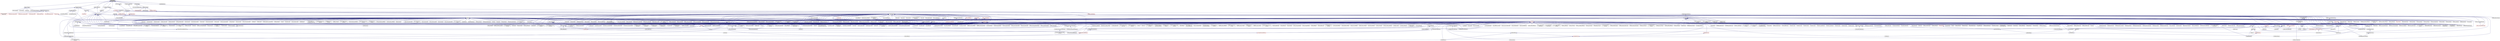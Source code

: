 digraph "promise.hpp"
{
  edge [fontname="Helvetica",fontsize="10",labelfontname="Helvetica",labelfontsize="10"];
  node [fontname="Helvetica",fontsize="10",shape=record];
  Node175 [label="promise.hpp",height=0.2,width=0.4,color="black", fillcolor="grey75", style="filled", fontcolor="black"];
  Node175 -> Node176 [dir="back",color="midnightblue",fontsize="10",style="solid",fontname="Helvetica"];
  Node176 [label="local_lcos.hpp",height=0.2,width=0.4,color="black", fillcolor="white", style="filled",URL="$db/d67/local__lcos_8hpp.html"];
  Node176 -> Node177 [dir="back",color="midnightblue",fontsize="10",style="solid",fontname="Helvetica"];
  Node177 [label="template_function_accumulator.hpp",height=0.2,width=0.4,color="black", fillcolor="white", style="filled",URL="$d7/da6/server_2template__function__accumulator_8hpp.html"];
  Node177 -> Node178 [dir="back",color="midnightblue",fontsize="10",style="solid",fontname="Helvetica"];
  Node178 [label="template_function_accumulator.cpp",height=0.2,width=0.4,color="black", fillcolor="white", style="filled",URL="$d5/d02/template__function__accumulator_8cpp.html"];
  Node177 -> Node179 [dir="back",color="midnightblue",fontsize="10",style="solid",fontname="Helvetica"];
  Node179 [label="template_function_accumulator.hpp",height=0.2,width=0.4,color="black", fillcolor="white", style="filled",URL="$d3/de9/template__function__accumulator_8hpp.html"];
  Node179 -> Node180 [dir="back",color="midnightblue",fontsize="10",style="solid",fontname="Helvetica"];
  Node180 [label="template_function_accumulator\l_client.cpp",height=0.2,width=0.4,color="black", fillcolor="white", style="filled",URL="$d0/dc6/template__function__accumulator__client_8cpp.html"];
  Node176 -> Node181 [dir="back",color="midnightblue",fontsize="10",style="solid",fontname="Helvetica"];
  Node181 [label="allgather_and_gate.hpp",height=0.2,width=0.4,color="black", fillcolor="white", style="filled",URL="$d9/dbb/allgather__and__gate_8hpp.html"];
  Node181 -> Node182 [dir="back",color="midnightblue",fontsize="10",style="solid",fontname="Helvetica"];
  Node182 [label="allgather_module.cpp",height=0.2,width=0.4,color="black", fillcolor="white", style="filled",URL="$df/de4/allgather__module_8cpp.html"];
  Node181 -> Node183 [dir="back",color="midnightblue",fontsize="10",style="solid",fontname="Helvetica"];
  Node183 [label="allgather_and_gate.cpp",height=0.2,width=0.4,color="black", fillcolor="white", style="filled",URL="$d1/d56/allgather__and__gate_8cpp.html"];
  Node181 -> Node184 [dir="back",color="midnightblue",fontsize="10",style="solid",fontname="Helvetica"];
  Node184 [label="ag_client.cpp",height=0.2,width=0.4,color="black", fillcolor="white", style="filled",URL="$d4/d5d/ag__client_8cpp.html"];
  Node176 -> Node185 [dir="back",color="midnightblue",fontsize="10",style="solid",fontname="Helvetica"];
  Node185 [label="simple_central_tuplespace.hpp",height=0.2,width=0.4,color="black", fillcolor="white", style="filled",URL="$db/d69/server_2simple__central__tuplespace_8hpp.html"];
  Node185 -> Node186 [dir="back",color="midnightblue",fontsize="10",style="solid",fontname="Helvetica"];
  Node186 [label="simple_central_tuplespace.cpp",height=0.2,width=0.4,color="black", fillcolor="white", style="filled",URL="$d3/dec/simple__central__tuplespace_8cpp.html"];
  Node185 -> Node187 [dir="back",color="midnightblue",fontsize="10",style="solid",fontname="Helvetica"];
  Node187 [label="simple_central_tuplespace.hpp",height=0.2,width=0.4,color="black", fillcolor="white", style="filled",URL="$d0/d4b/stubs_2simple__central__tuplespace_8hpp.html"];
  Node187 -> Node188 [dir="back",color="midnightblue",fontsize="10",style="solid",fontname="Helvetica"];
  Node188 [label="simple_central_tuplespace.hpp",height=0.2,width=0.4,color="black", fillcolor="white", style="filled",URL="$d5/ddd/simple__central__tuplespace_8hpp.html"];
  Node188 -> Node189 [dir="back",color="midnightblue",fontsize="10",style="solid",fontname="Helvetica"];
  Node189 [label="simple_central_tuplespace\l_client.cpp",height=0.2,width=0.4,color="black", fillcolor="white", style="filled",URL="$d1/d7b/simple__central__tuplespace__client_8cpp.html"];
  Node176 -> Node190 [dir="back",color="midnightblue",fontsize="10",style="solid",fontname="Helvetica"];
  Node190 [label="lcos.hpp",height=0.2,width=0.4,color="black", fillcolor="white", style="filled",URL="$d5/deb/lcos_8hpp.html"];
  Node190 -> Node183 [dir="back",color="midnightblue",fontsize="10",style="solid",fontname="Helvetica"];
  Node190 -> Node191 [dir="back",color="midnightblue",fontsize="10",style="solid",fontname="Helvetica"];
  Node191 [label="apex_balance.cpp",height=0.2,width=0.4,color="black", fillcolor="white", style="filled",URL="$d4/d8e/apex__balance_8cpp.html"];
  Node190 -> Node192 [dir="back",color="midnightblue",fontsize="10",style="solid",fontname="Helvetica"];
  Node192 [label="apex_policy_engine\l_active_thread_count.cpp",height=0.2,width=0.4,color="black", fillcolor="white", style="filled",URL="$d5/d01/apex__policy__engine__active__thread__count_8cpp.html"];
  Node190 -> Node193 [dir="back",color="midnightblue",fontsize="10",style="solid",fontname="Helvetica"];
  Node193 [label="apex_policy_engine\l_events.cpp",height=0.2,width=0.4,color="black", fillcolor="white", style="filled",URL="$df/d0f/apex__policy__engine__events_8cpp.html"];
  Node190 -> Node194 [dir="back",color="midnightblue",fontsize="10",style="solid",fontname="Helvetica"];
  Node194 [label="apex_policy_engine\l_periodic.cpp",height=0.2,width=0.4,color="black", fillcolor="white", style="filled",URL="$d5/d7b/apex__policy__engine__periodic_8cpp.html"];
  Node190 -> Node195 [dir="back",color="midnightblue",fontsize="10",style="solid",fontname="Helvetica"];
  Node195 [label="heartbeat.cpp",height=0.2,width=0.4,color="black", fillcolor="white", style="filled",URL="$d8/d98/heartbeat_8cpp.html"];
  Node190 -> Node196 [dir="back",color="midnightblue",fontsize="10",style="solid",fontname="Helvetica"];
  Node196 [label="hello_world_component.hpp",height=0.2,width=0.4,color="black", fillcolor="white", style="filled",URL="$df/df0/hello__world__component_8hpp.html"];
  Node196 -> Node197 [dir="back",color="midnightblue",fontsize="10",style="solid",fontname="Helvetica"];
  Node197 [label="hello_world_client.cpp",height=0.2,width=0.4,color="black", fillcolor="white", style="filled",URL="$d5/da6/hello__world__client_8cpp.html"];
  Node196 -> Node198 [dir="back",color="midnightblue",fontsize="10",style="solid",fontname="Helvetica"];
  Node198 [label="hello_world_component.cpp",height=0.2,width=0.4,color="black", fillcolor="white", style="filled",URL="$d8/daa/hello__world__component_8cpp.html"];
  Node190 -> Node199 [dir="back",color="midnightblue",fontsize="10",style="solid",fontname="Helvetica"];
  Node199 [label="row.hpp",height=0.2,width=0.4,color="black", fillcolor="white", style="filled",URL="$dc/d69/row_8hpp.html"];
  Node199 -> Node200 [dir="back",color="midnightblue",fontsize="10",style="solid",fontname="Helvetica"];
  Node200 [label="grid.hpp",height=0.2,width=0.4,color="red", fillcolor="white", style="filled",URL="$dc/d8a/grid_8hpp.html"];
  Node200 -> Node201 [dir="back",color="midnightblue",fontsize="10",style="solid",fontname="Helvetica"];
  Node201 [label="jacobi.cpp",height=0.2,width=0.4,color="black", fillcolor="white", style="filled",URL="$d2/d27/jacobi_8cpp.html"];
  Node200 -> Node202 [dir="back",color="midnightblue",fontsize="10",style="solid",fontname="Helvetica"];
  Node202 [label="solver.hpp",height=0.2,width=0.4,color="red", fillcolor="white", style="filled",URL="$db/d9a/server_2solver_8hpp.html"];
  Node202 -> Node204 [dir="back",color="midnightblue",fontsize="10",style="solid",fontname="Helvetica"];
  Node204 [label="solver.cpp",height=0.2,width=0.4,color="black", fillcolor="white", style="filled",URL="$d6/d94/solver_8cpp.html"];
  Node200 -> Node205 [dir="back",color="midnightblue",fontsize="10",style="solid",fontname="Helvetica"];
  Node205 [label="grid.cpp",height=0.2,width=0.4,color="black", fillcolor="white", style="filled",URL="$d6/d1b/jacobi__component_2grid_8cpp.html"];
  Node199 -> Node206 [dir="back",color="midnightblue",fontsize="10",style="solid",fontname="Helvetica"];
  Node206 [label="stencil_iterator.hpp",height=0.2,width=0.4,color="black", fillcolor="white", style="filled",URL="$dc/d5c/server_2stencil__iterator_8hpp.html"];
  Node206 -> Node202 [dir="back",color="midnightblue",fontsize="10",style="solid",fontname="Helvetica"];
  Node206 -> Node207 [dir="back",color="midnightblue",fontsize="10",style="solid",fontname="Helvetica"];
  Node207 [label="stencil_iterator.cpp",height=0.2,width=0.4,color="black", fillcolor="white", style="filled",URL="$d6/de1/server_2stencil__iterator_8cpp.html"];
  Node206 -> Node208 [dir="back",color="midnightblue",fontsize="10",style="solid",fontname="Helvetica"];
  Node208 [label="stencil_iterator.cpp",height=0.2,width=0.4,color="black", fillcolor="white", style="filled",URL="$d7/d71/stencil__iterator_8cpp.html"];
  Node199 -> Node205 [dir="back",color="midnightblue",fontsize="10",style="solid",fontname="Helvetica"];
  Node190 -> Node209 [dir="back",color="midnightblue",fontsize="10",style="solid",fontname="Helvetica"];
  Node209 [label="stencil_iterator.hpp",height=0.2,width=0.4,color="black", fillcolor="white", style="filled",URL="$d4/dc8/stencil__iterator_8hpp.html"];
  Node209 -> Node202 [dir="back",color="midnightblue",fontsize="10",style="solid",fontname="Helvetica"];
  Node209 -> Node206 [dir="back",color="midnightblue",fontsize="10",style="solid",fontname="Helvetica"];
  Node209 -> Node208 [dir="back",color="midnightblue",fontsize="10",style="solid",fontname="Helvetica"];
  Node190 -> Node206 [dir="back",color="midnightblue",fontsize="10",style="solid",fontname="Helvetica"];
  Node190 -> Node210 [dir="back",color="midnightblue",fontsize="10",style="solid",fontname="Helvetica"];
  Node210 [label="jacobi_hpx.cpp",height=0.2,width=0.4,color="black", fillcolor="white", style="filled",URL="$d8/d72/jacobi__hpx_8cpp.html"];
  Node190 -> Node211 [dir="back",color="midnightblue",fontsize="10",style="solid",fontname="Helvetica"];
  Node211 [label="jacobi_nonuniform_hpx.cpp",height=0.2,width=0.4,color="black", fillcolor="white", style="filled",URL="$de/d56/jacobi__nonuniform__hpx_8cpp.html"];
  Node190 -> Node212 [dir="back",color="midnightblue",fontsize="10",style="solid",fontname="Helvetica"];
  Node212 [label="enumerate_threads.cpp",height=0.2,width=0.4,color="black", fillcolor="white", style="filled",URL="$d3/dd4/enumerate__threads_8cpp.html"];
  Node190 -> Node213 [dir="back",color="midnightblue",fontsize="10",style="solid",fontname="Helvetica"];
  Node213 [label="fibonacci_await.cpp",height=0.2,width=0.4,color="black", fillcolor="white", style="filled",URL="$dc/d1c/fibonacci__await_8cpp.html"];
  Node190 -> Node214 [dir="back",color="midnightblue",fontsize="10",style="solid",fontname="Helvetica"];
  Node214 [label="fibonacci_dataflow.cpp",height=0.2,width=0.4,color="black", fillcolor="white", style="filled",URL="$df/d3d/fibonacci__dataflow_8cpp.html"];
  Node190 -> Node215 [dir="back",color="midnightblue",fontsize="10",style="solid",fontname="Helvetica"];
  Node215 [label="fibonacci_futures.cpp",height=0.2,width=0.4,color="black", fillcolor="white", style="filled",URL="$d6/de3/fibonacci__futures_8cpp.html"];
  Node190 -> Node216 [dir="back",color="midnightblue",fontsize="10",style="solid",fontname="Helvetica"];
  Node216 [label="fibonacci_futures_distributed.cpp",height=0.2,width=0.4,color="black", fillcolor="white", style="filled",URL="$d1/dc9/fibonacci__futures__distributed_8cpp.html"];
  Node190 -> Node217 [dir="back",color="midnightblue",fontsize="10",style="solid",fontname="Helvetica"];
  Node217 [label="fractals.cpp",height=0.2,width=0.4,color="black", fillcolor="white", style="filled",URL="$d8/d58/fractals_8cpp.html"];
  Node190 -> Node218 [dir="back",color="midnightblue",fontsize="10",style="solid",fontname="Helvetica"];
  Node218 [label="fractals_executor.cpp",height=0.2,width=0.4,color="black", fillcolor="white", style="filled",URL="$d9/da9/fractals__executor_8cpp.html"];
  Node190 -> Node219 [dir="back",color="midnightblue",fontsize="10",style="solid",fontname="Helvetica"];
  Node219 [label="fractals_struct.cpp",height=0.2,width=0.4,color="black", fillcolor="white", style="filled",URL="$d8/d2f/fractals__struct_8cpp.html"];
  Node190 -> Node220 [dir="back",color="midnightblue",fontsize="10",style="solid",fontname="Helvetica"];
  Node220 [label="hello_world.cpp",height=0.2,width=0.4,color="black", fillcolor="white", style="filled",URL="$d0/d67/hello__world_8cpp.html"];
  Node190 -> Node221 [dir="back",color="midnightblue",fontsize="10",style="solid",fontname="Helvetica"];
  Node221 [label="latch_local.cpp",height=0.2,width=0.4,color="black", fillcolor="white", style="filled",URL="$dd/dd3/latch__local_8cpp.html"];
  Node190 -> Node222 [dir="back",color="midnightblue",fontsize="10",style="solid",fontname="Helvetica"];
  Node222 [label="latch_remote.cpp",height=0.2,width=0.4,color="black", fillcolor="white", style="filled",URL="$df/d59/latch__remote_8cpp.html"];
  Node190 -> Node223 [dir="back",color="midnightblue",fontsize="10",style="solid",fontname="Helvetica"];
  Node223 [label="local_channel.cpp",height=0.2,width=0.4,color="black", fillcolor="white", style="filled",URL="$d0/d3e/local__channel_8cpp.html"];
  Node190 -> Node224 [dir="back",color="midnightblue",fontsize="10",style="solid",fontname="Helvetica"];
  Node224 [label="pingpong.cpp",height=0.2,width=0.4,color="black", fillcolor="white", style="filled",URL="$dd/d4d/pingpong_8cpp.html"];
  Node190 -> Node225 [dir="back",color="midnightblue",fontsize="10",style="solid",fontname="Helvetica"];
  Node225 [label="shared_mutex.cpp",height=0.2,width=0.4,color="black", fillcolor="white", style="filled",URL="$da/d0b/shared__mutex_8cpp.html"];
  Node190 -> Node226 [dir="back",color="midnightblue",fontsize="10",style="solid",fontname="Helvetica"];
  Node226 [label="wait_composition.cpp",height=0.2,width=0.4,color="black", fillcolor="white", style="filled",URL="$d6/d13/wait__composition_8cpp.html"];
  Node190 -> Node227 [dir="back",color="midnightblue",fontsize="10",style="solid",fontname="Helvetica"];
  Node227 [label="sheneos_compare.cpp",height=0.2,width=0.4,color="black", fillcolor="white", style="filled",URL="$dc/d11/sheneos__compare_8cpp.html"];
  Node190 -> Node228 [dir="back",color="midnightblue",fontsize="10",style="solid",fontname="Helvetica"];
  Node228 [label="spell_check_file.cpp",height=0.2,width=0.4,color="black", fillcolor="white", style="filled",URL="$df/df7/spell__check__file_8cpp.html"];
  Node190 -> Node229 [dir="back",color="midnightblue",fontsize="10",style="solid",fontname="Helvetica"];
  Node229 [label="spell_check_simple.cpp",height=0.2,width=0.4,color="black", fillcolor="white", style="filled",URL="$dd/d54/spell__check__simple_8cpp.html"];
  Node190 -> Node189 [dir="back",color="midnightblue",fontsize="10",style="solid",fontname="Helvetica"];
  Node190 -> Node230 [dir="back",color="midnightblue",fontsize="10",style="solid",fontname="Helvetica"];
  Node230 [label="hpx.hpp",height=0.2,width=0.4,color="red", fillcolor="white", style="filled",URL="$d0/daa/hpx_8hpp.html"];
  Node230 -> Node231 [dir="back",color="midnightblue",fontsize="10",style="solid",fontname="Helvetica"];
  Node231 [label="1d_stencil_1.cpp",height=0.2,width=0.4,color="black", fillcolor="white", style="filled",URL="$d2/db1/1d__stencil__1_8cpp.html"];
  Node230 -> Node232 [dir="back",color="midnightblue",fontsize="10",style="solid",fontname="Helvetica"];
  Node232 [label="1d_stencil_2.cpp",height=0.2,width=0.4,color="black", fillcolor="white", style="filled",URL="$d3/dd1/1d__stencil__2_8cpp.html"];
  Node230 -> Node233 [dir="back",color="midnightblue",fontsize="10",style="solid",fontname="Helvetica"];
  Node233 [label="1d_stencil_3.cpp",height=0.2,width=0.4,color="black", fillcolor="white", style="filled",URL="$db/d19/1d__stencil__3_8cpp.html"];
  Node230 -> Node234 [dir="back",color="midnightblue",fontsize="10",style="solid",fontname="Helvetica"];
  Node234 [label="1d_stencil_4.cpp",height=0.2,width=0.4,color="black", fillcolor="white", style="filled",URL="$d1/d7d/1d__stencil__4_8cpp.html"];
  Node230 -> Node235 [dir="back",color="midnightblue",fontsize="10",style="solid",fontname="Helvetica"];
  Node235 [label="1d_stencil_4_parallel.cpp",height=0.2,width=0.4,color="black", fillcolor="white", style="filled",URL="$d6/d05/1d__stencil__4__parallel_8cpp.html"];
  Node230 -> Node236 [dir="back",color="midnightblue",fontsize="10",style="solid",fontname="Helvetica"];
  Node236 [label="1d_stencil_4_repart.cpp",height=0.2,width=0.4,color="black", fillcolor="white", style="filled",URL="$d0/d6b/1d__stencil__4__repart_8cpp.html"];
  Node230 -> Node237 [dir="back",color="midnightblue",fontsize="10",style="solid",fontname="Helvetica"];
  Node237 [label="1d_stencil_4_throttle.cpp",height=0.2,width=0.4,color="black", fillcolor="white", style="filled",URL="$d6/de5/1d__stencil__4__throttle_8cpp.html"];
  Node230 -> Node238 [dir="back",color="midnightblue",fontsize="10",style="solid",fontname="Helvetica"];
  Node238 [label="1d_stencil_5.cpp",height=0.2,width=0.4,color="black", fillcolor="white", style="filled",URL="$d7/d2a/1d__stencil__5_8cpp.html"];
  Node230 -> Node239 [dir="back",color="midnightblue",fontsize="10",style="solid",fontname="Helvetica"];
  Node239 [label="1d_stencil_6.cpp",height=0.2,width=0.4,color="black", fillcolor="white", style="filled",URL="$db/de7/1d__stencil__6_8cpp.html"];
  Node230 -> Node240 [dir="back",color="midnightblue",fontsize="10",style="solid",fontname="Helvetica"];
  Node240 [label="1d_stencil_7.cpp",height=0.2,width=0.4,color="black", fillcolor="white", style="filled",URL="$d4/d5a/1d__stencil__7_8cpp.html"];
  Node230 -> Node241 [dir="back",color="midnightblue",fontsize="10",style="solid",fontname="Helvetica"];
  Node241 [label="1d_stencil_8.cpp",height=0.2,width=0.4,color="black", fillcolor="white", style="filled",URL="$df/de0/1d__stencil__8_8cpp.html"];
  Node230 -> Node242 [dir="back",color="midnightblue",fontsize="10",style="solid",fontname="Helvetica"];
  Node242 [label="accumulator.cpp",height=0.2,width=0.4,color="black", fillcolor="white", style="filled",URL="$d1/d81/accumulator_8cpp.html"];
  Node230 -> Node243 [dir="back",color="midnightblue",fontsize="10",style="solid",fontname="Helvetica"];
  Node243 [label="accumulator.hpp",height=0.2,width=0.4,color="black", fillcolor="white", style="filled",URL="$d4/d9d/server_2accumulator_8hpp.html"];
  Node243 -> Node242 [dir="back",color="midnightblue",fontsize="10",style="solid",fontname="Helvetica"];
  Node243 -> Node244 [dir="back",color="midnightblue",fontsize="10",style="solid",fontname="Helvetica"];
  Node244 [label="accumulator.hpp",height=0.2,width=0.4,color="red", fillcolor="white", style="filled",URL="$d8/d5e/accumulator_8hpp.html"];
  Node230 -> Node177 [dir="back",color="midnightblue",fontsize="10",style="solid",fontname="Helvetica"];
  Node230 -> Node246 [dir="back",color="midnightblue",fontsize="10",style="solid",fontname="Helvetica"];
  Node246 [label="template_accumulator.cpp",height=0.2,width=0.4,color="black", fillcolor="white", style="filled",URL="$d0/d4a/template__accumulator_8cpp.html"];
  Node230 -> Node178 [dir="back",color="midnightblue",fontsize="10",style="solid",fontname="Helvetica"];
  Node230 -> Node179 [dir="back",color="midnightblue",fontsize="10",style="solid",fontname="Helvetica"];
  Node230 -> Node182 [dir="back",color="midnightblue",fontsize="10",style="solid",fontname="Helvetica"];
  Node230 -> Node247 [dir="back",color="midnightblue",fontsize="10",style="solid",fontname="Helvetica"];
  Node247 [label="allgather.cpp",height=0.2,width=0.4,color="black", fillcolor="white", style="filled",URL="$d7/d06/allgather_8cpp.html"];
  Node230 -> Node183 [dir="back",color="midnightblue",fontsize="10",style="solid",fontname="Helvetica"];
  Node230 -> Node184 [dir="back",color="midnightblue",fontsize="10",style="solid",fontname="Helvetica"];
  Node230 -> Node248 [dir="back",color="midnightblue",fontsize="10",style="solid",fontname="Helvetica"];
  Node248 [label="hpx_thread_phase.cpp",height=0.2,width=0.4,color="black", fillcolor="white", style="filled",URL="$d5/dca/hpx__thread__phase_8cpp.html"];
  Node230 -> Node249 [dir="back",color="midnightblue",fontsize="10",style="solid",fontname="Helvetica"];
  Node249 [label="os_thread_num.cpp",height=0.2,width=0.4,color="black", fillcolor="white", style="filled",URL="$d2/dfb/os__thread__num_8cpp.html"];
  Node230 -> Node250 [dir="back",color="midnightblue",fontsize="10",style="solid",fontname="Helvetica"];
  Node250 [label="cancelable_action.cpp",height=0.2,width=0.4,color="black", fillcolor="white", style="filled",URL="$d5/d0c/cancelable__action_8cpp.html"];
  Node230 -> Node251 [dir="back",color="midnightblue",fontsize="10",style="solid",fontname="Helvetica"];
  Node251 [label="cancelable_action.hpp",height=0.2,width=0.4,color="black", fillcolor="white", style="filled",URL="$d5/d4d/server_2cancelable__action_8hpp.html"];
  Node251 -> Node250 [dir="back",color="midnightblue",fontsize="10",style="solid",fontname="Helvetica"];
  Node251 -> Node252 [dir="back",color="midnightblue",fontsize="10",style="solid",fontname="Helvetica"];
  Node252 [label="cancelable_action.hpp",height=0.2,width=0.4,color="black", fillcolor="white", style="filled",URL="$d0/da3/stubs_2cancelable__action_8hpp.html"];
  Node252 -> Node253 [dir="back",color="midnightblue",fontsize="10",style="solid",fontname="Helvetica"];
  Node253 [label="cancelable_action.hpp",height=0.2,width=0.4,color="black", fillcolor="white", style="filled",URL="$d6/d28/cancelable__action_8hpp.html"];
  Node253 -> Node254 [dir="back",color="midnightblue",fontsize="10",style="solid",fontname="Helvetica"];
  Node254 [label="cancelable_action_client.cpp",height=0.2,width=0.4,color="black", fillcolor="white", style="filled",URL="$d1/db8/cancelable__action__client_8cpp.html"];
  Node230 -> Node252 [dir="back",color="midnightblue",fontsize="10",style="solid",fontname="Helvetica"];
  Node230 -> Node254 [dir="back",color="midnightblue",fontsize="10",style="solid",fontname="Helvetica"];
  Node230 -> Node255 [dir="back",color="midnightblue",fontsize="10",style="solid",fontname="Helvetica"];
  Node255 [label="cublas_matmul.cpp",height=0.2,width=0.4,color="black", fillcolor="white", style="filled",URL="$dd/d84/cublas__matmul_8cpp.html"];
  Node230 -> Node256 [dir="back",color="midnightblue",fontsize="10",style="solid",fontname="Helvetica"];
  Node256 [label="win_perf_counters.cpp",height=0.2,width=0.4,color="black", fillcolor="white", style="filled",URL="$d8/d11/win__perf__counters_8cpp.html"];
  Node230 -> Node257 [dir="back",color="midnightblue",fontsize="10",style="solid",fontname="Helvetica"];
  Node257 [label="win_perf_counters.hpp",height=0.2,width=0.4,color="black", fillcolor="white", style="filled",URL="$d5/da7/win__perf__counters_8hpp.html"];
  Node230 -> Node196 [dir="back",color="midnightblue",fontsize="10",style="solid",fontname="Helvetica"];
  Node230 -> Node258 [dir="back",color="midnightblue",fontsize="10",style="solid",fontname="Helvetica"];
  Node258 [label="interpolate1d.cpp",height=0.2,width=0.4,color="black", fillcolor="white", style="filled",URL="$d0/d05/interpolate1d_8cpp.html"];
  Node230 -> Node259 [dir="back",color="midnightblue",fontsize="10",style="solid",fontname="Helvetica"];
  Node259 [label="partition.hpp",height=0.2,width=0.4,color="black", fillcolor="white", style="filled",URL="$d0/d7a/examples_2interpolate1d_2interpolate1d_2partition_8hpp.html"];
  Node259 -> Node258 [dir="back",color="midnightblue",fontsize="10",style="solid",fontname="Helvetica"];
  Node259 -> Node260 [dir="back",color="midnightblue",fontsize="10",style="solid",fontname="Helvetica"];
  Node260 [label="interpolate1d.hpp",height=0.2,width=0.4,color="red", fillcolor="white", style="filled",URL="$d4/dc7/interpolate1d_8hpp.html"];
  Node260 -> Node258 [dir="back",color="midnightblue",fontsize="10",style="solid",fontname="Helvetica"];
  Node230 -> Node262 [dir="back",color="midnightblue",fontsize="10",style="solid",fontname="Helvetica"];
  Node262 [label="partition.hpp",height=0.2,width=0.4,color="black", fillcolor="white", style="filled",URL="$d0/dff/examples_2interpolate1d_2interpolate1d_2server_2partition_8hpp.html"];
  Node262 -> Node259 [dir="back",color="midnightblue",fontsize="10",style="solid",fontname="Helvetica"];
  Node262 -> Node263 [dir="back",color="midnightblue",fontsize="10",style="solid",fontname="Helvetica"];
  Node263 [label="partition.cpp",height=0.2,width=0.4,color="black", fillcolor="white", style="filled",URL="$d0/d4f/examples_2interpolate1d_2interpolate1d_2server_2partition_8cpp.html"];
  Node230 -> Node260 [dir="back",color="midnightblue",fontsize="10",style="solid",fontname="Helvetica"];
  Node230 -> Node264 [dir="back",color="midnightblue",fontsize="10",style="solid",fontname="Helvetica"];
  Node264 [label="read_values.cpp",height=0.2,width=0.4,color="black", fillcolor="white", style="filled",URL="$d0/d8c/interpolate1d_2interpolate1d_2read__values_8cpp.html"];
  Node230 -> Node263 [dir="back",color="midnightblue",fontsize="10",style="solid",fontname="Helvetica"];
  Node230 -> Node201 [dir="back",color="midnightblue",fontsize="10",style="solid",fontname="Helvetica"];
  Node230 -> Node205 [dir="back",color="midnightblue",fontsize="10",style="solid",fontname="Helvetica"];
  Node230 -> Node265 [dir="back",color="midnightblue",fontsize="10",style="solid",fontname="Helvetica"];
  Node265 [label="row.cpp",height=0.2,width=0.4,color="black", fillcolor="white", style="filled",URL="$d3/d86/server_2row_8cpp.html"];
  Node230 -> Node204 [dir="back",color="midnightblue",fontsize="10",style="solid",fontname="Helvetica"];
  Node230 -> Node207 [dir="back",color="midnightblue",fontsize="10",style="solid",fontname="Helvetica"];
  Node230 -> Node208 [dir="back",color="midnightblue",fontsize="10",style="solid",fontname="Helvetica"];
  Node230 -> Node266 [dir="back",color="midnightblue",fontsize="10",style="solid",fontname="Helvetica"];
  Node266 [label="jacobi.cpp",height=0.2,width=0.4,color="black", fillcolor="white", style="filled",URL="$d3/d44/smp_2jacobi_8cpp.html"];
  Node230 -> Node210 [dir="back",color="midnightblue",fontsize="10",style="solid",fontname="Helvetica"];
  Node230 -> Node267 [dir="back",color="midnightblue",fontsize="10",style="solid",fontname="Helvetica"];
  Node267 [label="jacobi_nonuniform.cpp",height=0.2,width=0.4,color="black", fillcolor="white", style="filled",URL="$dd/ddc/jacobi__nonuniform_8cpp.html"];
  Node230 -> Node211 [dir="back",color="midnightblue",fontsize="10",style="solid",fontname="Helvetica"];
  Node230 -> Node268 [dir="back",color="midnightblue",fontsize="10",style="solid",fontname="Helvetica"];
  Node268 [label="nqueen.cpp",height=0.2,width=0.4,color="black", fillcolor="white", style="filled",URL="$db/dca/nqueen_8cpp.html"];
  Node230 -> Node269 [dir="back",color="midnightblue",fontsize="10",style="solid",fontname="Helvetica"];
  Node269 [label="nqueen.hpp",height=0.2,width=0.4,color="red", fillcolor="white", style="filled",URL="$de/d58/server_2nqueen_8hpp.html"];
  Node269 -> Node268 [dir="back",color="midnightblue",fontsize="10",style="solid",fontname="Helvetica"];
  Node230 -> Node272 [dir="back",color="midnightblue",fontsize="10",style="solid",fontname="Helvetica"];
  Node272 [label="nqueen_client.cpp",height=0.2,width=0.4,color="black", fillcolor="white", style="filled",URL="$d3/d5e/nqueen__client_8cpp.html"];
  Node230 -> Node273 [dir="back",color="midnightblue",fontsize="10",style="solid",fontname="Helvetica"];
  Node273 [label="sine.cpp",height=0.2,width=0.4,color="black", fillcolor="white", style="filled",URL="$d3/d0d/server_2sine_8cpp.html"];
  Node230 -> Node274 [dir="back",color="midnightblue",fontsize="10",style="solid",fontname="Helvetica"];
  Node274 [label="sine.hpp",height=0.2,width=0.4,color="black", fillcolor="white", style="filled",URL="$d8/dac/sine_8hpp.html"];
  Node274 -> Node273 [dir="back",color="midnightblue",fontsize="10",style="solid",fontname="Helvetica"];
  Node274 -> Node275 [dir="back",color="midnightblue",fontsize="10",style="solid",fontname="Helvetica"];
  Node275 [label="sine.cpp",height=0.2,width=0.4,color="black", fillcolor="white", style="filled",URL="$d5/dd8/sine_8cpp.html"];
  Node230 -> Node275 [dir="back",color="midnightblue",fontsize="10",style="solid",fontname="Helvetica"];
  Node230 -> Node276 [dir="back",color="midnightblue",fontsize="10",style="solid",fontname="Helvetica"];
  Node276 [label="sine_client.cpp",height=0.2,width=0.4,color="black", fillcolor="white", style="filled",URL="$db/d62/sine__client_8cpp.html"];
  Node230 -> Node277 [dir="back",color="midnightblue",fontsize="10",style="solid",fontname="Helvetica"];
  Node277 [label="qt.cpp",height=0.2,width=0.4,color="black", fillcolor="white", style="filled",URL="$df/d90/qt_8cpp.html"];
  Node230 -> Node278 [dir="back",color="midnightblue",fontsize="10",style="solid",fontname="Helvetica"];
  Node278 [label="queue_client.cpp",height=0.2,width=0.4,color="black", fillcolor="white", style="filled",URL="$d7/d96/queue__client_8cpp.html"];
  Node230 -> Node279 [dir="back",color="midnightblue",fontsize="10",style="solid",fontname="Helvetica"];
  Node279 [label="customize_async.cpp",height=0.2,width=0.4,color="black", fillcolor="white", style="filled",URL="$d0/d82/customize__async_8cpp.html"];
  Node230 -> Node280 [dir="back",color="midnightblue",fontsize="10",style="solid",fontname="Helvetica"];
  Node280 [label="data_actions.cpp",height=0.2,width=0.4,color="black", fillcolor="white", style="filled",URL="$dc/d68/data__actions_8cpp.html"];
  Node230 -> Node281 [dir="back",color="midnightblue",fontsize="10",style="solid",fontname="Helvetica"];
  Node281 [label="error_handling.cpp",height=0.2,width=0.4,color="black", fillcolor="white", style="filled",URL="$d9/d96/error__handling_8cpp.html"];
  Node230 -> Node282 [dir="back",color="midnightblue",fontsize="10",style="solid",fontname="Helvetica"];
  Node282 [label="event_synchronization.cpp",height=0.2,width=0.4,color="black", fillcolor="white", style="filled",URL="$d0/d35/event__synchronization_8cpp.html"];
  Node230 -> Node283 [dir="back",color="midnightblue",fontsize="10",style="solid",fontname="Helvetica"];
  Node283 [label="factorial.cpp",height=0.2,width=0.4,color="black", fillcolor="white", style="filled",URL="$d9/d00/factorial_8cpp.html"];
  Node230 -> Node284 [dir="back",color="midnightblue",fontsize="10",style="solid",fontname="Helvetica"];
  Node284 [label="file_serialization.cpp",height=0.2,width=0.4,color="black", fillcolor="white", style="filled",URL="$de/d58/file__serialization_8cpp.html"];
  Node230 -> Node285 [dir="back",color="midnightblue",fontsize="10",style="solid",fontname="Helvetica"];
  Node285 [label="init_globally.cpp",height=0.2,width=0.4,color="black", fillcolor="white", style="filled",URL="$d6/dad/init__globally_8cpp.html"];
  Node230 -> Node286 [dir="back",color="midnightblue",fontsize="10",style="solid",fontname="Helvetica"];
  Node286 [label="interest_calculator.cpp",height=0.2,width=0.4,color="black", fillcolor="white", style="filled",URL="$d2/d86/interest__calculator_8cpp.html"];
  Node230 -> Node287 [dir="back",color="midnightblue",fontsize="10",style="solid",fontname="Helvetica"];
  Node287 [label="non_atomic_rma.cpp",height=0.2,width=0.4,color="black", fillcolor="white", style="filled",URL="$d7/d8b/non__atomic__rma_8cpp.html"];
  Node230 -> Node288 [dir="back",color="midnightblue",fontsize="10",style="solid",fontname="Helvetica"];
  Node288 [label="partitioned_vector\l_spmd_foreach.cpp",height=0.2,width=0.4,color="black", fillcolor="white", style="filled",URL="$db/d7c/partitioned__vector__spmd__foreach_8cpp.html"];
  Node230 -> Node289 [dir="back",color="midnightblue",fontsize="10",style="solid",fontname="Helvetica"];
  Node289 [label="pipeline1.cpp",height=0.2,width=0.4,color="black", fillcolor="white", style="filled",URL="$d5/d77/pipeline1_8cpp.html"];
  Node230 -> Node290 [dir="back",color="midnightblue",fontsize="10",style="solid",fontname="Helvetica"];
  Node290 [label="quicksort.cpp",height=0.2,width=0.4,color="black", fillcolor="white", style="filled",URL="$d3/d1e/quicksort_8cpp.html"];
  Node230 -> Node291 [dir="back",color="midnightblue",fontsize="10",style="solid",fontname="Helvetica"];
  Node291 [label="receive_buffer.cpp",height=0.2,width=0.4,color="black", fillcolor="white", style="filled",URL="$d7/d10/receive__buffer_8cpp.html"];
  Node230 -> Node292 [dir="back",color="midnightblue",fontsize="10",style="solid",fontname="Helvetica"];
  Node292 [label="safe_object.cpp",height=0.2,width=0.4,color="black", fillcolor="white", style="filled",URL="$dd/d52/safe__object_8cpp.html"];
  Node230 -> Node293 [dir="back",color="midnightblue",fontsize="10",style="solid",fontname="Helvetica"];
  Node293 [label="sort_by_key_demo.cpp",height=0.2,width=0.4,color="black", fillcolor="white", style="filled",URL="$da/d20/sort__by__key__demo_8cpp.html"];
  Node230 -> Node294 [dir="back",color="midnightblue",fontsize="10",style="solid",fontname="Helvetica"];
  Node294 [label="timed_wake.cpp",height=0.2,width=0.4,color="black", fillcolor="white", style="filled",URL="$d8/df9/timed__wake_8cpp.html"];
  Node230 -> Node295 [dir="back",color="midnightblue",fontsize="10",style="solid",fontname="Helvetica"];
  Node295 [label="vector_counting_dotproduct.cpp",height=0.2,width=0.4,color="black", fillcolor="white", style="filled",URL="$df/de9/vector__counting__dotproduct_8cpp.html"];
  Node230 -> Node296 [dir="back",color="midnightblue",fontsize="10",style="solid",fontname="Helvetica"];
  Node296 [label="vector_zip_dotproduct.cpp",height=0.2,width=0.4,color="black", fillcolor="white", style="filled",URL="$dc/d18/vector__zip__dotproduct_8cpp.html"];
  Node230 -> Node297 [dir="back",color="midnightblue",fontsize="10",style="solid",fontname="Helvetica"];
  Node297 [label="zerocopy_rdma.cpp",height=0.2,width=0.4,color="black", fillcolor="white", style="filled",URL="$d1/dad/zerocopy__rdma_8cpp.html"];
  Node230 -> Node298 [dir="back",color="midnightblue",fontsize="10",style="solid",fontname="Helvetica"];
  Node298 [label="random_mem_access.cpp",height=0.2,width=0.4,color="black", fillcolor="white", style="filled",URL="$d1/d51/random__mem__access_8cpp.html"];
  Node230 -> Node299 [dir="back",color="midnightblue",fontsize="10",style="solid",fontname="Helvetica"];
  Node299 [label="random_mem_access.hpp",height=0.2,width=0.4,color="red", fillcolor="white", style="filled",URL="$d0/d19/server_2random__mem__access_8hpp.html"];
  Node299 -> Node298 [dir="back",color="midnightblue",fontsize="10",style="solid",fontname="Helvetica"];
  Node230 -> Node302 [dir="back",color="midnightblue",fontsize="10",style="solid",fontname="Helvetica"];
  Node302 [label="random_mem_access_client.cpp",height=0.2,width=0.4,color="black", fillcolor="white", style="filled",URL="$df/d1b/random__mem__access__client_8cpp.html"];
  Node230 -> Node303 [dir="back",color="midnightblue",fontsize="10",style="solid",fontname="Helvetica"];
  Node303 [label="oversubscribing_resource\l_partitioner.cpp",height=0.2,width=0.4,color="black", fillcolor="white", style="filled",URL="$dd/dee/oversubscribing__resource__partitioner_8cpp.html"];
  Node230 -> Node304 [dir="back",color="midnightblue",fontsize="10",style="solid",fontname="Helvetica"];
  Node304 [label="simple_resource_partitioner.cpp",height=0.2,width=0.4,color="black", fillcolor="white", style="filled",URL="$d5/df9/simple__resource__partitioner_8cpp.html"];
  Node230 -> Node305 [dir="back",color="midnightblue",fontsize="10",style="solid",fontname="Helvetica"];
  Node305 [label="dimension.hpp",height=0.2,width=0.4,color="red", fillcolor="white", style="filled",URL="$d6/d39/sheneos_2sheneos_2dimension_8hpp.html"];
  Node305 -> Node311 [dir="back",color="midnightblue",fontsize="10",style="solid",fontname="Helvetica"];
  Node311 [label="partition3d.hpp",height=0.2,width=0.4,color="black", fillcolor="white", style="filled",URL="$dd/dbf/server_2partition3d_8hpp.html"];
  Node311 -> Node312 [dir="back",color="midnightblue",fontsize="10",style="solid",fontname="Helvetica"];
  Node312 [label="partition3d.hpp",height=0.2,width=0.4,color="black", fillcolor="white", style="filled",URL="$d1/d50/partition3d_8hpp.html"];
  Node312 -> Node308 [dir="back",color="midnightblue",fontsize="10",style="solid",fontname="Helvetica"];
  Node308 [label="interpolator.cpp",height=0.2,width=0.4,color="black", fillcolor="white", style="filled",URL="$d5/d02/interpolator_8cpp.html"];
  Node312 -> Node313 [dir="back",color="midnightblue",fontsize="10",style="solid",fontname="Helvetica"];
  Node313 [label="interpolator.hpp",height=0.2,width=0.4,color="red", fillcolor="white", style="filled",URL="$dc/d3b/interpolator_8hpp.html"];
  Node313 -> Node308 [dir="back",color="midnightblue",fontsize="10",style="solid",fontname="Helvetica"];
  Node313 -> Node227 [dir="back",color="midnightblue",fontsize="10",style="solid",fontname="Helvetica"];
  Node313 -> Node315 [dir="back",color="midnightblue",fontsize="10",style="solid",fontname="Helvetica"];
  Node315 [label="sheneos_test.cpp",height=0.2,width=0.4,color="black", fillcolor="white", style="filled",URL="$d4/d6e/sheneos__test_8cpp.html"];
  Node311 -> Node310 [dir="back",color="midnightblue",fontsize="10",style="solid",fontname="Helvetica"];
  Node310 [label="partition3d.cpp",height=0.2,width=0.4,color="black", fillcolor="white", style="filled",URL="$de/d70/partition3d_8cpp.html"];
  Node230 -> Node308 [dir="back",color="midnightblue",fontsize="10",style="solid",fontname="Helvetica"];
  Node230 -> Node312 [dir="back",color="midnightblue",fontsize="10",style="solid",fontname="Helvetica"];
  Node230 -> Node311 [dir="back",color="midnightblue",fontsize="10",style="solid",fontname="Helvetica"];
  Node230 -> Node313 [dir="back",color="midnightblue",fontsize="10",style="solid",fontname="Helvetica"];
  Node230 -> Node316 [dir="back",color="midnightblue",fontsize="10",style="solid",fontname="Helvetica"];
  Node316 [label="configuration.hpp",height=0.2,width=0.4,color="red", fillcolor="white", style="filled",URL="$dc/d0a/configuration_8hpp.html"];
  Node316 -> Node313 [dir="back",color="midnightblue",fontsize="10",style="solid",fontname="Helvetica"];
  Node230 -> Node309 [dir="back",color="midnightblue",fontsize="10",style="solid",fontname="Helvetica"];
  Node309 [label="read_values.cpp",height=0.2,width=0.4,color="black", fillcolor="white", style="filled",URL="$d7/da4/sheneos_2sheneos_2read__values_8cpp.html"];
  Node230 -> Node310 [dir="back",color="midnightblue",fontsize="10",style="solid",fontname="Helvetica"];
  Node230 -> Node315 [dir="back",color="midnightblue",fontsize="10",style="solid",fontname="Helvetica"];
  Node230 -> Node318 [dir="back",color="midnightblue",fontsize="10",style="solid",fontname="Helvetica"];
  Node318 [label="startup_shutdown.cpp",height=0.2,width=0.4,color="black", fillcolor="white", style="filled",URL="$d3/dfc/server_2startup__shutdown_8cpp.html"];
  Node230 -> Node319 [dir="back",color="midnightblue",fontsize="10",style="solid",fontname="Helvetica"];
  Node319 [label="startup_shutdown.cpp",height=0.2,width=0.4,color="black", fillcolor="white", style="filled",URL="$d0/ddb/startup__shutdown_8cpp.html"];
  Node230 -> Node320 [dir="back",color="midnightblue",fontsize="10",style="solid",fontname="Helvetica"];
  Node320 [label="spin.cpp",height=0.2,width=0.4,color="black", fillcolor="white", style="filled",URL="$d7/df2/spin_8cpp.html"];
  Node230 -> Node321 [dir="back",color="midnightblue",fontsize="10",style="solid",fontname="Helvetica"];
  Node321 [label="throttle.cpp",height=0.2,width=0.4,color="black", fillcolor="white", style="filled",URL="$de/d56/server_2throttle_8cpp.html"];
  Node230 -> Node322 [dir="back",color="midnightblue",fontsize="10",style="solid",fontname="Helvetica"];
  Node322 [label="throttle.hpp",height=0.2,width=0.4,color="black", fillcolor="white", style="filled",URL="$db/dc9/server_2throttle_8hpp.html"];
  Node322 -> Node321 [dir="back",color="midnightblue",fontsize="10",style="solid",fontname="Helvetica"];
  Node322 -> Node323 [dir="back",color="midnightblue",fontsize="10",style="solid",fontname="Helvetica"];
  Node323 [label="throttle.hpp",height=0.2,width=0.4,color="black", fillcolor="white", style="filled",URL="$d5/dec/stubs_2throttle_8hpp.html"];
  Node323 -> Node324 [dir="back",color="midnightblue",fontsize="10",style="solid",fontname="Helvetica"];
  Node324 [label="throttle.hpp",height=0.2,width=0.4,color="black", fillcolor="white", style="filled",URL="$d2/d2e/throttle_8hpp.html"];
  Node324 -> Node325 [dir="back",color="midnightblue",fontsize="10",style="solid",fontname="Helvetica"];
  Node325 [label="throttle.cpp",height=0.2,width=0.4,color="black", fillcolor="white", style="filled",URL="$db/d02/throttle_8cpp.html"];
  Node324 -> Node326 [dir="back",color="midnightblue",fontsize="10",style="solid",fontname="Helvetica"];
  Node326 [label="throttle_client.cpp",height=0.2,width=0.4,color="black", fillcolor="white", style="filled",URL="$d0/db7/throttle__client_8cpp.html"];
  Node230 -> Node323 [dir="back",color="midnightblue",fontsize="10",style="solid",fontname="Helvetica"];
  Node230 -> Node325 [dir="back",color="midnightblue",fontsize="10",style="solid",fontname="Helvetica"];
  Node230 -> Node324 [dir="back",color="midnightblue",fontsize="10",style="solid",fontname="Helvetica"];
  Node230 -> Node327 [dir="back",color="midnightblue",fontsize="10",style="solid",fontname="Helvetica"];
  Node327 [label="transpose_await.cpp",height=0.2,width=0.4,color="black", fillcolor="white", style="filled",URL="$de/d68/transpose__await_8cpp.html"];
  Node230 -> Node328 [dir="back",color="midnightblue",fontsize="10",style="solid",fontname="Helvetica"];
  Node328 [label="transpose_block.cpp",height=0.2,width=0.4,color="black", fillcolor="white", style="filled",URL="$d0/de1/transpose__block_8cpp.html"];
  Node230 -> Node329 [dir="back",color="midnightblue",fontsize="10",style="solid",fontname="Helvetica"];
  Node329 [label="transpose_block_numa.cpp",height=0.2,width=0.4,color="black", fillcolor="white", style="filled",URL="$dd/d3b/transpose__block__numa_8cpp.html"];
  Node230 -> Node330 [dir="back",color="midnightblue",fontsize="10",style="solid",fontname="Helvetica"];
  Node330 [label="transpose_serial.cpp",height=0.2,width=0.4,color="black", fillcolor="white", style="filled",URL="$db/d74/transpose__serial_8cpp.html"];
  Node230 -> Node331 [dir="back",color="midnightblue",fontsize="10",style="solid",fontname="Helvetica"];
  Node331 [label="transpose_serial_block.cpp",height=0.2,width=0.4,color="black", fillcolor="white", style="filled",URL="$d8/daa/transpose__serial__block_8cpp.html"];
  Node230 -> Node332 [dir="back",color="midnightblue",fontsize="10",style="solid",fontname="Helvetica"];
  Node332 [label="transpose_serial_vector.cpp",height=0.2,width=0.4,color="black", fillcolor="white", style="filled",URL="$d4/d04/transpose__serial__vector_8cpp.html"];
  Node230 -> Node333 [dir="back",color="midnightblue",fontsize="10",style="solid",fontname="Helvetica"];
  Node333 [label="transpose_smp.cpp",height=0.2,width=0.4,color="black", fillcolor="white", style="filled",URL="$d2/d99/transpose__smp_8cpp.html"];
  Node230 -> Node334 [dir="back",color="midnightblue",fontsize="10",style="solid",fontname="Helvetica"];
  Node334 [label="transpose_smp_block.cpp",height=0.2,width=0.4,color="black", fillcolor="white", style="filled",URL="$da/d4d/transpose__smp__block_8cpp.html"];
  Node230 -> Node185 [dir="back",color="midnightblue",fontsize="10",style="solid",fontname="Helvetica"];
  Node230 -> Node335 [dir="back",color="midnightblue",fontsize="10",style="solid",fontname="Helvetica"];
  Node335 [label="tuples_warehouse.hpp",height=0.2,width=0.4,color="black", fillcolor="white", style="filled",URL="$da/de6/tuples__warehouse_8hpp.html"];
  Node335 -> Node185 [dir="back",color="midnightblue",fontsize="10",style="solid",fontname="Helvetica"];
  Node230 -> Node186 [dir="back",color="midnightblue",fontsize="10",style="solid",fontname="Helvetica"];
  Node230 -> Node336 [dir="back",color="midnightblue",fontsize="10",style="solid",fontname="Helvetica"];
  Node336 [label="hpx_runtime.cpp",height=0.2,width=0.4,color="black", fillcolor="white", style="filled",URL="$d7/d1e/hpx__runtime_8cpp.html"];
  Node230 -> Node337 [dir="back",color="midnightblue",fontsize="10",style="solid",fontname="Helvetica"];
  Node337 [label="synchronize.cpp",height=0.2,width=0.4,color="black", fillcolor="white", style="filled",URL="$da/da2/synchronize_8cpp.html"];
  Node230 -> Node338 [dir="back",color="midnightblue",fontsize="10",style="solid",fontname="Helvetica"];
  Node338 [label="agas_cache_timings.cpp",height=0.2,width=0.4,color="black", fillcolor="white", style="filled",URL="$dd/d37/agas__cache__timings_8cpp.html"];
  Node230 -> Node339 [dir="back",color="midnightblue",fontsize="10",style="solid",fontname="Helvetica"];
  Node339 [label="async_overheads.cpp",height=0.2,width=0.4,color="black", fillcolor="white", style="filled",URL="$de/da6/async__overheads_8cpp.html"];
  Node230 -> Node340 [dir="back",color="midnightblue",fontsize="10",style="solid",fontname="Helvetica"];
  Node340 [label="coroutines_call_overhead.cpp",height=0.2,width=0.4,color="black", fillcolor="white", style="filled",URL="$da/d1e/coroutines__call__overhead_8cpp.html"];
  Node230 -> Node341 [dir="back",color="midnightblue",fontsize="10",style="solid",fontname="Helvetica"];
  Node341 [label="foreach_scaling.cpp",height=0.2,width=0.4,color="black", fillcolor="white", style="filled",URL="$d4/d94/foreach__scaling_8cpp.html"];
  Node230 -> Node342 [dir="back",color="midnightblue",fontsize="10",style="solid",fontname="Helvetica"];
  Node342 [label="function_object_wrapper\l_overhead.cpp",height=0.2,width=0.4,color="black", fillcolor="white", style="filled",URL="$d5/d6f/function__object__wrapper__overhead_8cpp.html"];
  Node230 -> Node343 [dir="back",color="midnightblue",fontsize="10",style="solid",fontname="Helvetica"];
  Node343 [label="hpx_homogeneous_timed\l_task_spawn_executors.cpp",height=0.2,width=0.4,color="black", fillcolor="white", style="filled",URL="$d1/d3b/hpx__homogeneous__timed__task__spawn__executors_8cpp.html"];
  Node230 -> Node344 [dir="back",color="midnightblue",fontsize="10",style="solid",fontname="Helvetica"];
  Node344 [label="htts2_hpx.cpp",height=0.2,width=0.4,color="black", fillcolor="white", style="filled",URL="$d2/daf/htts2__hpx_8cpp.html"];
  Node230 -> Node345 [dir="back",color="midnightblue",fontsize="10",style="solid",fontname="Helvetica"];
  Node345 [label="partitioned_vector\l_foreach.cpp",height=0.2,width=0.4,color="black", fillcolor="white", style="filled",URL="$df/d5f/partitioned__vector__foreach_8cpp.html"];
  Node230 -> Node346 [dir="back",color="midnightblue",fontsize="10",style="solid",fontname="Helvetica"];
  Node346 [label="serialization_overhead.cpp",height=0.2,width=0.4,color="black", fillcolor="white", style="filled",URL="$d3/df8/serialization__overhead_8cpp.html"];
  Node230 -> Node347 [dir="back",color="midnightblue",fontsize="10",style="solid",fontname="Helvetica"];
  Node347 [label="sizeof.cpp",height=0.2,width=0.4,color="black", fillcolor="white", style="filled",URL="$d3/d0f/sizeof_8cpp.html"];
  Node230 -> Node348 [dir="back",color="midnightblue",fontsize="10",style="solid",fontname="Helvetica"];
  Node348 [label="skynet.cpp",height=0.2,width=0.4,color="black", fillcolor="white", style="filled",URL="$d0/dc3/skynet_8cpp.html"];
  Node230 -> Node349 [dir="back",color="midnightblue",fontsize="10",style="solid",fontname="Helvetica"];
  Node349 [label="stencil3_iterators.cpp",height=0.2,width=0.4,color="black", fillcolor="white", style="filled",URL="$db/d9e/stencil3__iterators_8cpp.html"];
  Node230 -> Node350 [dir="back",color="midnightblue",fontsize="10",style="solid",fontname="Helvetica"];
  Node350 [label="stream.cpp",height=0.2,width=0.4,color="black", fillcolor="white", style="filled",URL="$da/d5f/stream_8cpp.html"];
  Node230 -> Node351 [dir="back",color="midnightblue",fontsize="10",style="solid",fontname="Helvetica"];
  Node351 [label="timed_task_spawn.cpp",height=0.2,width=0.4,color="black", fillcolor="white", style="filled",URL="$df/de1/timed__task__spawn_8cpp.html"];
  Node230 -> Node352 [dir="back",color="midnightblue",fontsize="10",style="solid",fontname="Helvetica"];
  Node352 [label="transform_reduce_binary\l_scaling.cpp",height=0.2,width=0.4,color="black", fillcolor="white", style="filled",URL="$d1/dae/transform__reduce__binary__scaling_8cpp.html"];
  Node230 -> Node353 [dir="back",color="midnightblue",fontsize="10",style="solid",fontname="Helvetica"];
  Node353 [label="transform_reduce_scaling.cpp",height=0.2,width=0.4,color="black", fillcolor="white", style="filled",URL="$db/d2a/transform__reduce__scaling_8cpp.html"];
  Node230 -> Node354 [dir="back",color="midnightblue",fontsize="10",style="solid",fontname="Helvetica"];
  Node354 [label="minmax_element_performance.cpp",height=0.2,width=0.4,color="black", fillcolor="white", style="filled",URL="$d9/d93/minmax__element__performance_8cpp.html"];
  Node230 -> Node355 [dir="back",color="midnightblue",fontsize="10",style="solid",fontname="Helvetica"];
  Node355 [label="barrier_performance.cpp",height=0.2,width=0.4,color="black", fillcolor="white", style="filled",URL="$d6/d6c/barrier__performance_8cpp.html"];
  Node230 -> Node356 [dir="back",color="midnightblue",fontsize="10",style="solid",fontname="Helvetica"];
  Node356 [label="network_storage.cpp",height=0.2,width=0.4,color="black", fillcolor="white", style="filled",URL="$db/daa/network__storage_8cpp.html"];
  Node230 -> Node357 [dir="back",color="midnightblue",fontsize="10",style="solid",fontname="Helvetica"];
  Node357 [label="simple_profiler.hpp",height=0.2,width=0.4,color="black", fillcolor="white", style="filled",URL="$d8/d02/simple__profiler_8hpp.html"];
  Node357 -> Node356 [dir="back",color="midnightblue",fontsize="10",style="solid",fontname="Helvetica"];
  Node230 -> Node358 [dir="back",color="midnightblue",fontsize="10",style="solid",fontname="Helvetica"];
  Node358 [label="osu_bcast.cpp",height=0.2,width=0.4,color="black", fillcolor="white", style="filled",URL="$d3/dca/osu__bcast_8cpp.html"];
  Node230 -> Node359 [dir="back",color="midnightblue",fontsize="10",style="solid",fontname="Helvetica"];
  Node359 [label="osu_bibw.cpp",height=0.2,width=0.4,color="black", fillcolor="white", style="filled",URL="$d2/d04/osu__bibw_8cpp.html"];
  Node230 -> Node360 [dir="back",color="midnightblue",fontsize="10",style="solid",fontname="Helvetica"];
  Node360 [label="osu_bw.cpp",height=0.2,width=0.4,color="black", fillcolor="white", style="filled",URL="$d4/d20/osu__bw_8cpp.html"];
  Node230 -> Node361 [dir="back",color="midnightblue",fontsize="10",style="solid",fontname="Helvetica"];
  Node361 [label="osu_latency.cpp",height=0.2,width=0.4,color="black", fillcolor="white", style="filled",URL="$df/d58/osu__latency_8cpp.html"];
  Node230 -> Node362 [dir="back",color="midnightblue",fontsize="10",style="solid",fontname="Helvetica"];
  Node362 [label="osu_multi_lat.cpp",height=0.2,width=0.4,color="black", fillcolor="white", style="filled",URL="$d7/d91/osu__multi__lat_8cpp.html"];
  Node230 -> Node363 [dir="back",color="midnightblue",fontsize="10",style="solid",fontname="Helvetica"];
  Node363 [label="osu_scatter.cpp",height=0.2,width=0.4,color="black", fillcolor="white", style="filled",URL="$d4/d4c/osu__scatter_8cpp.html"];
  Node230 -> Node364 [dir="back",color="midnightblue",fontsize="10",style="solid",fontname="Helvetica"];
  Node364 [label="pingpong_performance.cpp",height=0.2,width=0.4,color="black", fillcolor="white", style="filled",URL="$de/d03/pingpong__performance_8cpp.html"];
  Node230 -> Node365 [dir="back",color="midnightblue",fontsize="10",style="solid",fontname="Helvetica"];
  Node365 [label="benchmark_is_heap.cpp",height=0.2,width=0.4,color="black", fillcolor="white", style="filled",URL="$da/d4f/benchmark__is__heap_8cpp.html"];
  Node230 -> Node366 [dir="back",color="midnightblue",fontsize="10",style="solid",fontname="Helvetica"];
  Node366 [label="benchmark_is_heap_until.cpp",height=0.2,width=0.4,color="black", fillcolor="white", style="filled",URL="$dc/df5/benchmark__is__heap__until_8cpp.html"];
  Node230 -> Node367 [dir="back",color="midnightblue",fontsize="10",style="solid",fontname="Helvetica"];
  Node367 [label="benchmark_merge.cpp",height=0.2,width=0.4,color="black", fillcolor="white", style="filled",URL="$dd/d49/benchmark__merge_8cpp.html"];
  Node230 -> Node368 [dir="back",color="midnightblue",fontsize="10",style="solid",fontname="Helvetica"];
  Node368 [label="benchmark_partition.cpp",height=0.2,width=0.4,color="black", fillcolor="white", style="filled",URL="$d9/d88/benchmark__partition_8cpp.html"];
  Node230 -> Node369 [dir="back",color="midnightblue",fontsize="10",style="solid",fontname="Helvetica"];
  Node369 [label="benchmark_partition\l_copy.cpp",height=0.2,width=0.4,color="black", fillcolor="white", style="filled",URL="$d3/d0e/benchmark__partition__copy_8cpp.html"];
  Node230 -> Node370 [dir="back",color="midnightblue",fontsize="10",style="solid",fontname="Helvetica"];
  Node370 [label="benchmark_unique_copy.cpp",height=0.2,width=0.4,color="black", fillcolor="white", style="filled",URL="$d9/d53/benchmark__unique__copy_8cpp.html"];
  Node230 -> Node371 [dir="back",color="midnightblue",fontsize="10",style="solid",fontname="Helvetica"];
  Node371 [label="action_move_semantics.cpp",height=0.2,width=0.4,color="black", fillcolor="white", style="filled",URL="$d4/db3/action__move__semantics_8cpp.html"];
  Node230 -> Node372 [dir="back",color="midnightblue",fontsize="10",style="solid",fontname="Helvetica"];
  Node372 [label="movable_objects.cpp",height=0.2,width=0.4,color="black", fillcolor="white", style="filled",URL="$d8/d65/movable__objects_8cpp.html"];
  Node230 -> Node373 [dir="back",color="midnightblue",fontsize="10",style="solid",fontname="Helvetica"];
  Node373 [label="duplicate_id_registration\l_1596.cpp",height=0.2,width=0.4,color="black", fillcolor="white", style="filled",URL="$db/d8d/duplicate__id__registration__1596_8cpp.html"];
  Node230 -> Node374 [dir="back",color="midnightblue",fontsize="10",style="solid",fontname="Helvetica"];
  Node374 [label="pass_by_value_id_type\l_action.cpp",height=0.2,width=0.4,color="black", fillcolor="white", style="filled",URL="$d0/de6/pass__by__value__id__type__action_8cpp.html"];
  Node230 -> Node375 [dir="back",color="midnightblue",fontsize="10",style="solid",fontname="Helvetica"];
  Node375 [label="register_with_basename\l_1804.cpp",height=0.2,width=0.4,color="black", fillcolor="white", style="filled",URL="$db/d95/register__with__basename__1804_8cpp.html"];
  Node230 -> Node376 [dir="back",color="midnightblue",fontsize="10",style="solid",fontname="Helvetica"];
  Node376 [label="send_gid_keep_component\l_1624.cpp",height=0.2,width=0.4,color="black", fillcolor="white", style="filled",URL="$d9/d49/send__gid__keep__component__1624_8cpp.html"];
  Node230 -> Node377 [dir="back",color="midnightblue",fontsize="10",style="solid",fontname="Helvetica"];
  Node377 [label="algorithms.cc",height=0.2,width=0.4,color="black", fillcolor="white", style="filled",URL="$d5/d1b/algorithms_8cc.html"];
  Node230 -> Node378 [dir="back",color="midnightblue",fontsize="10",style="solid",fontname="Helvetica"];
  Node378 [label="matrix_hpx.hh",height=0.2,width=0.4,color="black", fillcolor="white", style="filled",URL="$d5/d89/matrix__hpx_8hh.html"];
  Node378 -> Node379 [dir="back",color="midnightblue",fontsize="10",style="solid",fontname="Helvetica"];
  Node379 [label="block_matrix.hh",height=0.2,width=0.4,color="red", fillcolor="white", style="filled",URL="$dc/de8/block__matrix_8hh.html"];
  Node379 -> Node377 [dir="back",color="midnightblue",fontsize="10",style="solid",fontname="Helvetica"];
  Node379 -> Node383 [dir="back",color="midnightblue",fontsize="10",style="solid",fontname="Helvetica"];
  Node383 [label="block_matrix.cc",height=0.2,width=0.4,color="black", fillcolor="white", style="filled",URL="$de/d88/block__matrix_8cc.html"];
  Node379 -> Node382 [dir="back",color="midnightblue",fontsize="10",style="solid",fontname="Helvetica"];
  Node382 [label="tests.cc",height=0.2,width=0.4,color="black", fillcolor="white", style="filled",URL="$d6/d96/tests_8cc.html"];
  Node378 -> Node377 [dir="back",color="midnightblue",fontsize="10",style="solid",fontname="Helvetica"];
  Node378 -> Node381 [dir="back",color="midnightblue",fontsize="10",style="solid",fontname="Helvetica"];
  Node381 [label="matrix_hpx.cc",height=0.2,width=0.4,color="black", fillcolor="white", style="filled",URL="$d7/d32/matrix__hpx_8cc.html"];
  Node230 -> Node379 [dir="back",color="midnightblue",fontsize="10",style="solid",fontname="Helvetica"];
  Node230 -> Node383 [dir="back",color="midnightblue",fontsize="10",style="solid",fontname="Helvetica"];
  Node230 -> Node384 [dir="back",color="midnightblue",fontsize="10",style="solid",fontname="Helvetica"];
  Node384 [label="main.cc",height=0.2,width=0.4,color="black", fillcolor="white", style="filled",URL="$d9/d0f/main_8cc.html"];
  Node230 -> Node385 [dir="back",color="midnightblue",fontsize="10",style="solid",fontname="Helvetica"];
  Node385 [label="matrix.cc",height=0.2,width=0.4,color="black", fillcolor="white", style="filled",URL="$d7/dea/matrix_8cc.html"];
  Node230 -> Node381 [dir="back",color="midnightblue",fontsize="10",style="solid",fontname="Helvetica"];
  Node230 -> Node382 [dir="back",color="midnightblue",fontsize="10",style="solid",fontname="Helvetica"];
  Node230 -> Node386 [dir="back",color="midnightblue",fontsize="10",style="solid",fontname="Helvetica"];
  Node386 [label="client_1950.cpp",height=0.2,width=0.4,color="black", fillcolor="white", style="filled",URL="$d0/d79/client__1950_8cpp.html"];
  Node230 -> Node387 [dir="back",color="midnightblue",fontsize="10",style="solid",fontname="Helvetica"];
  Node387 [label="commandline_options\l_1437.cpp",height=0.2,width=0.4,color="black", fillcolor="white", style="filled",URL="$d5/dbd/commandline__options__1437_8cpp.html"];
  Node230 -> Node388 [dir="back",color="midnightblue",fontsize="10",style="solid",fontname="Helvetica"];
  Node388 [label="moveonly_constructor\l_arguments_1405.cpp",height=0.2,width=0.4,color="black", fillcolor="white", style="filled",URL="$d3/dcf/moveonly__constructor__arguments__1405_8cpp.html"];
  Node230 -> Node389 [dir="back",color="midnightblue",fontsize="10",style="solid",fontname="Helvetica"];
  Node389 [label="partitioned_vector\l_2201.cpp",height=0.2,width=0.4,color="black", fillcolor="white", style="filled",URL="$dc/d39/partitioned__vector__2201_8cpp.html"];
  Node230 -> Node390 [dir="back",color="midnightblue",fontsize="10",style="solid",fontname="Helvetica"];
  Node390 [label="dynamic_counters_loaded\l_1508.cpp",height=0.2,width=0.4,color="black", fillcolor="white", style="filled",URL="$db/d58/dynamic__counters__loaded__1508_8cpp.html"];
  Node230 -> Node391 [dir="back",color="midnightblue",fontsize="10",style="solid",fontname="Helvetica"];
  Node391 [label="id_type_ref_counting\l_1032.cpp",height=0.2,width=0.4,color="black", fillcolor="white", style="filled",URL="$d8/dfd/id__type__ref__counting__1032_8cpp.html"];
  Node230 -> Node392 [dir="back",color="midnightblue",fontsize="10",style="solid",fontname="Helvetica"];
  Node392 [label="lost_output_2236.cpp",height=0.2,width=0.4,color="black", fillcolor="white", style="filled",URL="$db/dd0/lost__output__2236_8cpp.html"];
  Node230 -> Node393 [dir="back",color="midnightblue",fontsize="10",style="solid",fontname="Helvetica"];
  Node393 [label="no_output_1173.cpp",height=0.2,width=0.4,color="black", fillcolor="white", style="filled",URL="$de/d67/no__output__1173_8cpp.html"];
  Node230 -> Node394 [dir="back",color="midnightblue",fontsize="10",style="solid",fontname="Helvetica"];
  Node394 [label="after_588.cpp",height=0.2,width=0.4,color="black", fillcolor="white", style="filled",URL="$dc/dc0/after__588_8cpp.html"];
  Node230 -> Node395 [dir="back",color="midnightblue",fontsize="10",style="solid",fontname="Helvetica"];
  Node395 [label="async_callback_with\l_bound_callback.cpp",height=0.2,width=0.4,color="black", fillcolor="white", style="filled",URL="$d2/dae/async__callback__with__bound__callback_8cpp.html"];
  Node230 -> Node396 [dir="back",color="midnightblue",fontsize="10",style="solid",fontname="Helvetica"];
  Node396 [label="async_unwrap_1037.cpp",height=0.2,width=0.4,color="black", fillcolor="white", style="filled",URL="$d4/d13/async__unwrap__1037_8cpp.html"];
  Node230 -> Node397 [dir="back",color="midnightblue",fontsize="10",style="solid",fontname="Helvetica"];
  Node397 [label="barrier_hang.cpp",height=0.2,width=0.4,color="black", fillcolor="white", style="filled",URL="$dd/d8b/barrier__hang_8cpp.html"];
  Node230 -> Node398 [dir="back",color="midnightblue",fontsize="10",style="solid",fontname="Helvetica"];
  Node398 [label="call_promise_get_gid\l_more_than_once.cpp",height=0.2,width=0.4,color="black", fillcolor="white", style="filled",URL="$d4/dd8/call__promise__get__gid__more__than__once_8cpp.html"];
  Node230 -> Node399 [dir="back",color="midnightblue",fontsize="10",style="solid",fontname="Helvetica"];
  Node399 [label="channel_register_as\l_2722.cpp",height=0.2,width=0.4,color="black", fillcolor="white", style="filled",URL="$d4/d98/channel__register__as__2722_8cpp.html"];
  Node230 -> Node400 [dir="back",color="midnightblue",fontsize="10",style="solid",fontname="Helvetica"];
  Node400 [label="dataflow_action_2008.cpp",height=0.2,width=0.4,color="black", fillcolor="white", style="filled",URL="$da/dad/dataflow__action__2008_8cpp.html"];
  Node230 -> Node401 [dir="back",color="midnightblue",fontsize="10",style="solid",fontname="Helvetica"];
  Node401 [label="dataflow_const_functor\l_773.cpp",height=0.2,width=0.4,color="black", fillcolor="white", style="filled",URL="$d3/df2/dataflow__const__functor__773_8cpp.html"];
  Node230 -> Node402 [dir="back",color="midnightblue",fontsize="10",style="solid",fontname="Helvetica"];
  Node402 [label="dataflow_future_swap.cpp",height=0.2,width=0.4,color="black", fillcolor="white", style="filled",URL="$dc/d8c/dataflow__future__swap_8cpp.html"];
  Node230 -> Node403 [dir="back",color="midnightblue",fontsize="10",style="solid",fontname="Helvetica"];
  Node403 [label="dataflow_future_swap2.cpp",height=0.2,width=0.4,color="black", fillcolor="white", style="filled",URL="$d1/db3/dataflow__future__swap2_8cpp.html"];
  Node230 -> Node404 [dir="back",color="midnightblue",fontsize="10",style="solid",fontname="Helvetica"];
  Node404 [label="dataflow_launch_775.cpp",height=0.2,width=0.4,color="black", fillcolor="white", style="filled",URL="$d7/d0d/dataflow__launch__775_8cpp.html"];
  Node230 -> Node405 [dir="back",color="midnightblue",fontsize="10",style="solid",fontname="Helvetica"];
  Node405 [label="dataflow_recursion\l_1613.cpp",height=0.2,width=0.4,color="black", fillcolor="white", style="filled",URL="$d0/d1f/dataflow__recursion__1613_8cpp.html"];
  Node230 -> Node406 [dir="back",color="midnightblue",fontsize="10",style="solid",fontname="Helvetica"];
  Node406 [label="dataflow_using_774.cpp",height=0.2,width=0.4,color="black", fillcolor="white", style="filled",URL="$d7/dfa/dataflow__using__774_8cpp.html"];
  Node230 -> Node407 [dir="back",color="midnightblue",fontsize="10",style="solid",fontname="Helvetica"];
  Node407 [label="exception_from_continuation\l_1613.cpp",height=0.2,width=0.4,color="black", fillcolor="white", style="filled",URL="$db/d28/exception__from__continuation__1613_8cpp.html"];
  Node230 -> Node408 [dir="back",color="midnightblue",fontsize="10",style="solid",fontname="Helvetica"];
  Node408 [label="fail_future_2667.cpp",height=0.2,width=0.4,color="black", fillcolor="white", style="filled",URL="$db/d7e/fail__future__2667_8cpp.html"];
  Node230 -> Node409 [dir="back",color="midnightblue",fontsize="10",style="solid",fontname="Helvetica"];
  Node409 [label="future_2667.cpp",height=0.2,width=0.4,color="black", fillcolor="white", style="filled",URL="$d2/dfd/future__2667_8cpp.html"];
  Node230 -> Node410 [dir="back",color="midnightblue",fontsize="10",style="solid",fontname="Helvetica"];
  Node410 [label="future_790.cpp",height=0.2,width=0.4,color="black", fillcolor="white", style="filled",URL="$de/d3d/future__790_8cpp.html"];
  Node230 -> Node411 [dir="back",color="midnightblue",fontsize="10",style="solid",fontname="Helvetica"];
  Node411 [label="future_unwrap_1182.cpp",height=0.2,width=0.4,color="black", fillcolor="white", style="filled",URL="$df/d7a/future__unwrap__1182_8cpp.html"];
  Node230 -> Node412 [dir="back",color="midnightblue",fontsize="10",style="solid",fontname="Helvetica"];
  Node412 [label="future_unwrap_878.cpp",height=0.2,width=0.4,color="black", fillcolor="white", style="filled",URL="$d9/ddf/future__unwrap__878_8cpp.html"];
  Node230 -> Node413 [dir="back",color="midnightblue",fontsize="10",style="solid",fontname="Helvetica"];
  Node413 [label="ignore_while_locked\l_1485.cpp",height=0.2,width=0.4,color="black", fillcolor="white", style="filled",URL="$db/d24/ignore__while__locked__1485_8cpp.html"];
  Node230 -> Node414 [dir="back",color="midnightblue",fontsize="10",style="solid",fontname="Helvetica"];
  Node414 [label="lifetime_588.cpp",height=0.2,width=0.4,color="black", fillcolor="white", style="filled",URL="$d7/dca/lifetime__588_8cpp.html"];
  Node230 -> Node415 [dir="back",color="midnightblue",fontsize="10",style="solid",fontname="Helvetica"];
  Node415 [label="lifetime_588_1.cpp",height=0.2,width=0.4,color="black", fillcolor="white", style="filled",URL="$de/d75/lifetime__588__1_8cpp.html"];
  Node230 -> Node416 [dir="back",color="midnightblue",fontsize="10",style="solid",fontname="Helvetica"];
  Node416 [label="multiple_gather_ops\l_2001.cpp",height=0.2,width=0.4,color="black", fillcolor="white", style="filled",URL="$d3/d95/multiple__gather__ops__2001_8cpp.html"];
  Node230 -> Node417 [dir="back",color="midnightblue",fontsize="10",style="solid",fontname="Helvetica"];
  Node417 [label="promise_1620.cpp",height=0.2,width=0.4,color="black", fillcolor="white", style="filled",URL="$d2/d67/promise__1620_8cpp.html"];
  Node230 -> Node418 [dir="back",color="midnightblue",fontsize="10",style="solid",fontname="Helvetica"];
  Node418 [label="promise_leak_996.cpp",height=0.2,width=0.4,color="black", fillcolor="white", style="filled",URL="$d0/d7e/promise__leak__996_8cpp.html"];
  Node230 -> Node419 [dir="back",color="midnightblue",fontsize="10",style="solid",fontname="Helvetica"];
  Node419 [label="receive_buffer_1733.cpp",height=0.2,width=0.4,color="black", fillcolor="white", style="filled",URL="$d1/d0e/receive__buffer__1733_8cpp.html"];
  Node230 -> Node420 [dir="back",color="midnightblue",fontsize="10",style="solid",fontname="Helvetica"];
  Node420 [label="safely_destroy_promise\l_1481.cpp",height=0.2,width=0.4,color="black", fillcolor="white", style="filled",URL="$dd/d62/safely__destroy__promise__1481_8cpp.html"];
  Node230 -> Node421 [dir="back",color="midnightblue",fontsize="10",style="solid",fontname="Helvetica"];
  Node421 [label="set_hpx_limit_798.cpp",height=0.2,width=0.4,color="black", fillcolor="white", style="filled",URL="$d2/dfb/set__hpx__limit__798_8cpp.html"];
  Node230 -> Node422 [dir="back",color="midnightblue",fontsize="10",style="solid",fontname="Helvetica"];
  Node422 [label="shared_mutex_1702.cpp",height=0.2,width=0.4,color="black", fillcolor="white", style="filled",URL="$d2/d66/shared__mutex__1702_8cpp.html"];
  Node230 -> Node423 [dir="back",color="midnightblue",fontsize="10",style="solid",fontname="Helvetica"];
  Node423 [label="shared_stated_leaked\l_1211.cpp",height=0.2,width=0.4,color="black", fillcolor="white", style="filled",URL="$dc/dce/shared__stated__leaked__1211_8cpp.html"];
  Node230 -> Node424 [dir="back",color="midnightblue",fontsize="10",style="solid",fontname="Helvetica"];
  Node424 [label="split_future_2246.cpp",height=0.2,width=0.4,color="black", fillcolor="white", style="filled",URL="$db/d2b/split__future__2246_8cpp.html"];
  Node230 -> Node425 [dir="back",color="midnightblue",fontsize="10",style="solid",fontname="Helvetica"];
  Node425 [label="wait_all_hang_1946.cpp",height=0.2,width=0.4,color="black", fillcolor="white", style="filled",URL="$d5/d69/wait__all__hang__1946_8cpp.html"];
  Node230 -> Node426 [dir="back",color="midnightblue",fontsize="10",style="solid",fontname="Helvetica"];
  Node426 [label="wait_for_1751.cpp",height=0.2,width=0.4,color="black", fillcolor="white", style="filled",URL="$d9/d48/wait__for__1751_8cpp.html"];
  Node230 -> Node427 [dir="back",color="midnightblue",fontsize="10",style="solid",fontname="Helvetica"];
  Node427 [label="when_all_vectors_1623.cpp",height=0.2,width=0.4,color="black", fillcolor="white", style="filled",URL="$dd/d2e/when__all__vectors__1623_8cpp.html"];
  Node230 -> Node428 [dir="back",color="midnightblue",fontsize="10",style="solid",fontname="Helvetica"];
  Node428 [label="multiple_init.cpp",height=0.2,width=0.4,color="black", fillcolor="white", style="filled",URL="$df/d43/multiple__init_8cpp.html"];
  Node230 -> Node429 [dir="back",color="midnightblue",fontsize="10",style="solid",fontname="Helvetica"];
  Node429 [label="is_executor_1691.cpp",height=0.2,width=0.4,color="black", fillcolor="white", style="filled",URL="$d2/d1e/is__executor__1691_8cpp.html"];
  Node230 -> Node430 [dir="back",color="midnightblue",fontsize="10",style="solid",fontname="Helvetica"];
  Node430 [label="for_each_annotated\l_function.cpp",height=0.2,width=0.4,color="black", fillcolor="white", style="filled",URL="$d5/dbf/for__each__annotated__function_8cpp.html"];
  Node230 -> Node431 [dir="back",color="midnightblue",fontsize="10",style="solid",fontname="Helvetica"];
  Node431 [label="for_loop_2281.cpp",height=0.2,width=0.4,color="black", fillcolor="white", style="filled",URL="$de/d36/for__loop__2281_8cpp.html"];
  Node230 -> Node432 [dir="back",color="midnightblue",fontsize="10",style="solid",fontname="Helvetica"];
  Node432 [label="minimal_findend.cpp",height=0.2,width=0.4,color="black", fillcolor="white", style="filled",URL="$da/d34/minimal__findend_8cpp.html"];
  Node230 -> Node433 [dir="back",color="midnightblue",fontsize="10",style="solid",fontname="Helvetica"];
  Node433 [label="scan_different_inits.cpp",height=0.2,width=0.4,color="black", fillcolor="white", style="filled",URL="$d6/d4b/scan__different__inits_8cpp.html"];
  Node230 -> Node434 [dir="back",color="midnightblue",fontsize="10",style="solid",fontname="Helvetica"];
  Node434 [label="scan_non_commutative.cpp",height=0.2,width=0.4,color="black", fillcolor="white", style="filled",URL="$d8/de4/scan__non__commutative_8cpp.html"];
  Node230 -> Node435 [dir="back",color="midnightblue",fontsize="10",style="solid",fontname="Helvetica"];
  Node435 [label="scan_shortlength.cpp",height=0.2,width=0.4,color="black", fillcolor="white", style="filled",URL="$de/d75/scan__shortlength_8cpp.html"];
  Node230 -> Node436 [dir="back",color="midnightblue",fontsize="10",style="solid",fontname="Helvetica"];
  Node436 [label="search_zerolength.cpp",height=0.2,width=0.4,color="black", fillcolor="white", style="filled",URL="$d0/d9f/search__zerolength_8cpp.html"];
  Node230 -> Node437 [dir="back",color="midnightblue",fontsize="10",style="solid",fontname="Helvetica"];
  Node437 [label="static_chunker_2282.cpp",height=0.2,width=0.4,color="black", fillcolor="white", style="filled",URL="$d5/d52/static__chunker__2282_8cpp.html"];
  Node230 -> Node438 [dir="back",color="midnightblue",fontsize="10",style="solid",fontname="Helvetica"];
  Node438 [label="papi_counters_active\l_interface.cpp",height=0.2,width=0.4,color="black", fillcolor="white", style="filled",URL="$db/dd5/papi__counters__active__interface_8cpp.html"];
  Node230 -> Node439 [dir="back",color="midnightblue",fontsize="10",style="solid",fontname="Helvetica"];
  Node439 [label="papi_counters_basic\l_functions.cpp",height=0.2,width=0.4,color="black", fillcolor="white", style="filled",URL="$da/dc8/papi__counters__basic__functions_8cpp.html"];
  Node230 -> Node440 [dir="back",color="midnightblue",fontsize="10",style="solid",fontname="Helvetica"];
  Node440 [label="papi_counters_segfault\l_1890.cpp",height=0.2,width=0.4,color="black", fillcolor="white", style="filled",URL="$df/d76/papi__counters__segfault__1890_8cpp.html"];
  Node230 -> Node441 [dir="back",color="midnightblue",fontsize="10",style="solid",fontname="Helvetica"];
  Node441 [label="statistics_2666.cpp",height=0.2,width=0.4,color="black", fillcolor="white", style="filled",URL="$d7/d98/statistics__2666_8cpp.html"];
  Node230 -> Node442 [dir="back",color="midnightblue",fontsize="10",style="solid",fontname="Helvetica"];
  Node442 [label="uptime_1737.cpp",height=0.2,width=0.4,color="black", fillcolor="white", style="filled",URL="$d7/d12/uptime__1737_8cpp.html"];
  Node230 -> Node443 [dir="back",color="midnightblue",fontsize="10",style="solid",fontname="Helvetica"];
  Node443 [label="block_os_threads_1036.cpp",height=0.2,width=0.4,color="black", fillcolor="white", style="filled",URL="$d7/d92/block__os__threads__1036_8cpp.html"];
  Node230 -> Node444 [dir="back",color="midnightblue",fontsize="10",style="solid",fontname="Helvetica"];
  Node444 [label="resume_priority.cpp",height=0.2,width=0.4,color="black", fillcolor="white", style="filled",URL="$de/d5e/resume__priority_8cpp.html"];
  Node230 -> Node445 [dir="back",color="midnightblue",fontsize="10",style="solid",fontname="Helvetica"];
  Node445 [label="thread_data_1111.cpp",height=0.2,width=0.4,color="black", fillcolor="white", style="filled",URL="$d5/d15/thread__data__1111_8cpp.html"];
  Node230 -> Node446 [dir="back",color="midnightblue",fontsize="10",style="solid",fontname="Helvetica"];
  Node446 [label="thread_pool_executor\l_1112.cpp",height=0.2,width=0.4,color="black", fillcolor="white", style="filled",URL="$df/daa/thread__pool__executor__1112_8cpp.html"];
  Node230 -> Node447 [dir="back",color="midnightblue",fontsize="10",style="solid",fontname="Helvetica"];
  Node447 [label="thread_pool_executor\l_1114.cpp",height=0.2,width=0.4,color="black", fillcolor="white", style="filled",URL="$d8/d63/thread__pool__executor__1114_8cpp.html"];
  Node230 -> Node448 [dir="back",color="midnightblue",fontsize="10",style="solid",fontname="Helvetica"];
  Node448 [label="thread_rescheduling.cpp",height=0.2,width=0.4,color="black", fillcolor="white", style="filled",URL="$d6/d6d/thread__rescheduling_8cpp.html"];
  Node230 -> Node449 [dir="back",color="midnightblue",fontsize="10",style="solid",fontname="Helvetica"];
  Node449 [label="thread_suspend_duration.cpp",height=0.2,width=0.4,color="black", fillcolor="white", style="filled",URL="$db/d59/thread__suspend__duration_8cpp.html"];
  Node230 -> Node450 [dir="back",color="midnightblue",fontsize="10",style="solid",fontname="Helvetica"];
  Node450 [label="thread_suspend_pending.cpp",height=0.2,width=0.4,color="black", fillcolor="white", style="filled",URL="$de/d29/thread__suspend__pending_8cpp.html"];
  Node230 -> Node451 [dir="back",color="midnightblue",fontsize="10",style="solid",fontname="Helvetica"];
  Node451 [label="threads_all_1422.cpp",height=0.2,width=0.4,color="black", fillcolor="white", style="filled",URL="$d2/d38/threads__all__1422_8cpp.html"];
  Node230 -> Node452 [dir="back",color="midnightblue",fontsize="10",style="solid",fontname="Helvetica"];
  Node452 [label="unhandled_exception\l_582.cpp",height=0.2,width=0.4,color="black", fillcolor="white", style="filled",URL="$d9/d1e/unhandled__exception__582_8cpp.html"];
  Node230 -> Node453 [dir="back",color="midnightblue",fontsize="10",style="solid",fontname="Helvetica"];
  Node453 [label="configuration_1572.cpp",height=0.2,width=0.4,color="black", fillcolor="white", style="filled",URL="$d9/d26/configuration__1572_8cpp.html"];
  Node230 -> Node454 [dir="back",color="midnightblue",fontsize="10",style="solid",fontname="Helvetica"];
  Node454 [label="function_argument.cpp",height=0.2,width=0.4,color="black", fillcolor="white", style="filled",URL="$db/da3/function__argument_8cpp.html"];
  Node230 -> Node455 [dir="back",color="midnightblue",fontsize="10",style="solid",fontname="Helvetica"];
  Node455 [label="serialize_buffer_1069.cpp",height=0.2,width=0.4,color="black", fillcolor="white", style="filled",URL="$d4/dc0/serialize__buffer__1069_8cpp.html"];
  Node230 -> Node456 [dir="back",color="midnightblue",fontsize="10",style="solid",fontname="Helvetica"];
  Node456 [label="unwrapped_1528.cpp",height=0.2,width=0.4,color="black", fillcolor="white", style="filled",URL="$d7/d63/unwrapped__1528_8cpp.html"];
  Node230 -> Node457 [dir="back",color="midnightblue",fontsize="10",style="solid",fontname="Helvetica"];
  Node457 [label="managed_refcnt_checker.cpp",height=0.2,width=0.4,color="black", fillcolor="white", style="filled",URL="$d3/d8d/managed__refcnt__checker_8cpp.html"];
  Node230 -> Node458 [dir="back",color="midnightblue",fontsize="10",style="solid",fontname="Helvetica"];
  Node458 [label="managed_refcnt_checker.hpp",height=0.2,width=0.4,color="red", fillcolor="white", style="filled",URL="$db/dd0/managed__refcnt__checker_8hpp.html"];
  Node458 -> Node468 [dir="back",color="midnightblue",fontsize="10",style="solid",fontname="Helvetica"];
  Node468 [label="split_credit.cpp",height=0.2,width=0.4,color="black", fillcolor="white", style="filled",URL="$dc/d1c/split__credit_8cpp.html"];
  Node230 -> Node471 [dir="back",color="midnightblue",fontsize="10",style="solid",fontname="Helvetica"];
  Node471 [label="managed_refcnt_checker.cpp",height=0.2,width=0.4,color="black", fillcolor="white", style="filled",URL="$d7/d11/server_2managed__refcnt__checker_8cpp.html"];
  Node230 -> Node472 [dir="back",color="midnightblue",fontsize="10",style="solid",fontname="Helvetica"];
  Node472 [label="managed_refcnt_checker.hpp",height=0.2,width=0.4,color="black", fillcolor="white", style="filled",URL="$df/da6/server_2managed__refcnt__checker_8hpp.html"];
  Node472 -> Node457 [dir="back",color="midnightblue",fontsize="10",style="solid",fontname="Helvetica"];
  Node472 -> Node471 [dir="back",color="midnightblue",fontsize="10",style="solid",fontname="Helvetica"];
  Node472 -> Node473 [dir="back",color="midnightblue",fontsize="10",style="solid",fontname="Helvetica"];
  Node473 [label="managed_refcnt_checker.hpp",height=0.2,width=0.4,color="black", fillcolor="white", style="filled",URL="$d3/d77/stubs_2managed__refcnt__checker_8hpp.html"];
  Node473 -> Node458 [dir="back",color="midnightblue",fontsize="10",style="solid",fontname="Helvetica"];
  Node230 -> Node474 [dir="back",color="midnightblue",fontsize="10",style="solid",fontname="Helvetica"];
  Node474 [label="simple_refcnt_checker.cpp",height=0.2,width=0.4,color="black", fillcolor="white", style="filled",URL="$d7/d14/server_2simple__refcnt__checker_8cpp.html"];
  Node230 -> Node475 [dir="back",color="midnightblue",fontsize="10",style="solid",fontname="Helvetica"];
  Node475 [label="simple_refcnt_checker.hpp",height=0.2,width=0.4,color="black", fillcolor="white", style="filled",URL="$d6/d3d/server_2simple__refcnt__checker_8hpp.html"];
  Node475 -> Node474 [dir="back",color="midnightblue",fontsize="10",style="solid",fontname="Helvetica"];
  Node475 -> Node476 [dir="back",color="midnightblue",fontsize="10",style="solid",fontname="Helvetica"];
  Node476 [label="simple_refcnt_checker.cpp",height=0.2,width=0.4,color="black", fillcolor="white", style="filled",URL="$df/d16/simple__refcnt__checker_8cpp.html"];
  Node475 -> Node477 [dir="back",color="midnightblue",fontsize="10",style="solid",fontname="Helvetica"];
  Node477 [label="simple_refcnt_checker.hpp",height=0.2,width=0.4,color="black", fillcolor="white", style="filled",URL="$da/d8e/stubs_2simple__refcnt__checker_8hpp.html"];
  Node477 -> Node478 [dir="back",color="midnightblue",fontsize="10",style="solid",fontname="Helvetica"];
  Node478 [label="simple_refcnt_checker.hpp",height=0.2,width=0.4,color="red", fillcolor="white", style="filled",URL="$dd/d4e/simple__refcnt__checker_8hpp.html"];
  Node478 -> Node468 [dir="back",color="midnightblue",fontsize="10",style="solid",fontname="Helvetica"];
  Node230 -> Node479 [dir="back",color="midnightblue",fontsize="10",style="solid",fontname="Helvetica"];
  Node479 [label="simple_mobile_object.cpp",height=0.2,width=0.4,color="black", fillcolor="white", style="filled",URL="$d2/da7/simple__mobile__object_8cpp.html"];
  Node230 -> Node476 [dir="back",color="midnightblue",fontsize="10",style="solid",fontname="Helvetica"];
  Node230 -> Node478 [dir="back",color="midnightblue",fontsize="10",style="solid",fontname="Helvetica"];
  Node230 -> Node473 [dir="back",color="midnightblue",fontsize="10",style="solid",fontname="Helvetica"];
  Node230 -> Node477 [dir="back",color="midnightblue",fontsize="10",style="solid",fontname="Helvetica"];
  Node230 -> Node480 [dir="back",color="midnightblue",fontsize="10",style="solid",fontname="Helvetica"];
  Node480 [label="gid_type.cpp",height=0.2,width=0.4,color="black", fillcolor="white", style="filled",URL="$d4/d63/gid__type_8cpp.html"];
  Node230 -> Node481 [dir="back",color="midnightblue",fontsize="10",style="solid",fontname="Helvetica"];
  Node481 [label="test.cpp",height=0.2,width=0.4,color="black", fillcolor="white", style="filled",URL="$df/dac/test_8cpp.html"];
  Node230 -> Node482 [dir="back",color="midnightblue",fontsize="10",style="solid",fontname="Helvetica"];
  Node482 [label="launch_process.cpp",height=0.2,width=0.4,color="black", fillcolor="white", style="filled",URL="$df/ddc/launch__process_8cpp.html"];
  Node230 -> Node483 [dir="back",color="midnightblue",fontsize="10",style="solid",fontname="Helvetica"];
  Node483 [label="launched_process.cpp",height=0.2,width=0.4,color="black", fillcolor="white", style="filled",URL="$d8/de7/launched__process_8cpp.html"];
  Node230 -> Node484 [dir="back",color="midnightblue",fontsize="10",style="solid",fontname="Helvetica"];
  Node484 [label="handled_exception.cpp",height=0.2,width=0.4,color="black", fillcolor="white", style="filled",URL="$d8/d05/handled__exception_8cpp.html"];
  Node230 -> Node485 [dir="back",color="midnightblue",fontsize="10",style="solid",fontname="Helvetica"];
  Node485 [label="unhandled_exception.cpp",height=0.2,width=0.4,color="black", fillcolor="white", style="filled",URL="$d3/d3a/unhandled__exception_8cpp.html"];
  Node230 -> Node486 [dir="back",color="midnightblue",fontsize="10",style="solid",fontname="Helvetica"];
  Node486 [label="await.cpp",height=0.2,width=0.4,color="black", fillcolor="white", style="filled",URL="$d6/d41/await_8cpp.html"];
  Node230 -> Node487 [dir="back",color="midnightblue",fontsize="10",style="solid",fontname="Helvetica"];
  Node487 [label="barrier.cpp",height=0.2,width=0.4,color="black", fillcolor="white", style="filled",URL="$df/d63/tests_2unit_2lcos_2barrier_8cpp.html"];
  Node230 -> Node488 [dir="back",color="midnightblue",fontsize="10",style="solid",fontname="Helvetica"];
  Node488 [label="condition_variable.cpp",height=0.2,width=0.4,color="black", fillcolor="white", style="filled",URL="$d1/ded/tests_2unit_2lcos_2condition__variable_8cpp.html"];
  Node230 -> Node489 [dir="back",color="midnightblue",fontsize="10",style="solid",fontname="Helvetica"];
  Node489 [label="fail_compile_mutex\l_move.cpp",height=0.2,width=0.4,color="black", fillcolor="white", style="filled",URL="$d9/de5/fail__compile__mutex__move_8cpp.html"];
  Node230 -> Node490 [dir="back",color="midnightblue",fontsize="10",style="solid",fontname="Helvetica"];
  Node490 [label="fail_compile_spinlock\l_move.cpp",height=0.2,width=0.4,color="black", fillcolor="white", style="filled",URL="$da/d62/fail__compile__spinlock__move_8cpp.html"];
  Node230 -> Node491 [dir="back",color="midnightblue",fontsize="10",style="solid",fontname="Helvetica"];
  Node491 [label="fail_compile_spinlock\l_no_backoff_move.cpp",height=0.2,width=0.4,color="black", fillcolor="white", style="filled",URL="$d8/d16/fail__compile__spinlock__no__backoff__move_8cpp.html"];
  Node230 -> Node492 [dir="back",color="midnightblue",fontsize="10",style="solid",fontname="Helvetica"];
  Node492 [label="future_ref.cpp",height=0.2,width=0.4,color="black", fillcolor="white", style="filled",URL="$d3/dc8/future__ref_8cpp.html"];
  Node230 -> Node493 [dir="back",color="midnightblue",fontsize="10",style="solid",fontname="Helvetica"];
  Node493 [label="global_spmd_block.cpp",height=0.2,width=0.4,color="black", fillcolor="white", style="filled",URL="$da/d4f/global__spmd__block_8cpp.html"];
  Node230 -> Node494 [dir="back",color="midnightblue",fontsize="10",style="solid",fontname="Helvetica"];
  Node494 [label="local_barrier.cpp",height=0.2,width=0.4,color="black", fillcolor="white", style="filled",URL="$d2/db4/tests_2unit_2lcos_2local__barrier_8cpp.html"];
  Node230 -> Node495 [dir="back",color="midnightblue",fontsize="10",style="solid",fontname="Helvetica"];
  Node495 [label="local_dataflow.cpp",height=0.2,width=0.4,color="black", fillcolor="white", style="filled",URL="$d9/d92/local__dataflow_8cpp.html"];
  Node230 -> Node496 [dir="back",color="midnightblue",fontsize="10",style="solid",fontname="Helvetica"];
  Node496 [label="local_dataflow_executor.cpp",height=0.2,width=0.4,color="black", fillcolor="white", style="filled",URL="$d2/d73/local__dataflow__executor_8cpp.html"];
  Node230 -> Node497 [dir="back",color="midnightblue",fontsize="10",style="solid",fontname="Helvetica"];
  Node497 [label="local_dataflow_executor\l_v1.cpp",height=0.2,width=0.4,color="black", fillcolor="white", style="filled",URL="$df/d49/local__dataflow__executor__v1_8cpp.html"];
  Node230 -> Node498 [dir="back",color="midnightblue",fontsize="10",style="solid",fontname="Helvetica"];
  Node498 [label="local_dataflow_std\l_array.cpp",height=0.2,width=0.4,color="black", fillcolor="white", style="filled",URL="$db/dcb/local__dataflow__std__array_8cpp.html"];
  Node230 -> Node499 [dir="back",color="midnightblue",fontsize="10",style="solid",fontname="Helvetica"];
  Node499 [label="local_event.cpp",height=0.2,width=0.4,color="black", fillcolor="white", style="filled",URL="$df/d9a/local__event_8cpp.html"];
  Node230 -> Node500 [dir="back",color="midnightblue",fontsize="10",style="solid",fontname="Helvetica"];
  Node500 [label="remote_dataflow.cpp",height=0.2,width=0.4,color="black", fillcolor="white", style="filled",URL="$df/d7b/remote__dataflow_8cpp.html"];
  Node230 -> Node501 [dir="back",color="midnightblue",fontsize="10",style="solid",fontname="Helvetica"];
  Node501 [label="run_guarded.cpp",height=0.2,width=0.4,color="black", fillcolor="white", style="filled",URL="$db/dbb/run__guarded_8cpp.html"];
  Node230 -> Node502 [dir="back",color="midnightblue",fontsize="10",style="solid",fontname="Helvetica"];
  Node502 [label="adjacentdifference.cpp",height=0.2,width=0.4,color="black", fillcolor="white", style="filled",URL="$d5/df0/adjacentdifference_8cpp.html"];
  Node230 -> Node503 [dir="back",color="midnightblue",fontsize="10",style="solid",fontname="Helvetica"];
  Node503 [label="adjacentdifference\l_bad_alloc.cpp",height=0.2,width=0.4,color="black", fillcolor="white", style="filled",URL="$d8/d95/adjacentdifference__bad__alloc_8cpp.html"];
  Node230 -> Node504 [dir="back",color="midnightblue",fontsize="10",style="solid",fontname="Helvetica"];
  Node504 [label="adjacentdifference\l_exception.cpp",height=0.2,width=0.4,color="black", fillcolor="white", style="filled",URL="$d8/d0b/adjacentdifference__exception_8cpp.html"];
  Node230 -> Node505 [dir="back",color="midnightblue",fontsize="10",style="solid",fontname="Helvetica"];
  Node505 [label="adjacentfind.cpp",height=0.2,width=0.4,color="black", fillcolor="white", style="filled",URL="$d2/d99/adjacentfind_8cpp.html"];
  Node230 -> Node506 [dir="back",color="midnightblue",fontsize="10",style="solid",fontname="Helvetica"];
  Node506 [label="adjacentfind_bad_alloc.cpp",height=0.2,width=0.4,color="black", fillcolor="white", style="filled",URL="$d3/d2a/adjacentfind__bad__alloc_8cpp.html"];
  Node230 -> Node507 [dir="back",color="midnightblue",fontsize="10",style="solid",fontname="Helvetica"];
  Node507 [label="adjacentfind_binary.cpp",height=0.2,width=0.4,color="black", fillcolor="white", style="filled",URL="$d3/db1/adjacentfind__binary_8cpp.html"];
  Node230 -> Node716 [dir="back",color="midnightblue",fontsize="10",style="solid",fontname="Helvetica"];
  Node716 [label="serialize_buffer.cpp",height=0.2,width=0.4,color="black", fillcolor="white", style="filled",URL="$d1/d00/serialize__buffer_8cpp.html"];
  Node190 -> Node724 [dir="back",color="midnightblue",fontsize="10",style="solid",fontname="Helvetica"];
  Node724 [label="parent_vs_child_stealing.cpp",height=0.2,width=0.4,color="black", fillcolor="white", style="filled",URL="$d2/d07/parent__vs__child__stealing_8cpp.html"];
  Node190 -> Node725 [dir="back",color="midnightblue",fontsize="10",style="solid",fontname="Helvetica"];
  Node725 [label="wait_all_timings.cpp",height=0.2,width=0.4,color="black", fillcolor="white", style="filled",URL="$d5/da1/wait__all__timings_8cpp.html"];
  Node190 -> Node726 [dir="back",color="midnightblue",fontsize="10",style="solid",fontname="Helvetica"];
  Node726 [label="return_future_2847.cpp",height=0.2,width=0.4,color="black", fillcolor="white", style="filled",URL="$d3/dfe/return__future__2847_8cpp.html"];
  Node190 -> Node727 [dir="back",color="midnightblue",fontsize="10",style="solid",fontname="Helvetica"];
  Node727 [label="return_non_default\l_constructible_2847.cpp",height=0.2,width=0.4,color="black", fillcolor="white", style="filled",URL="$dc/d11/return__non__default__constructible__2847_8cpp.html"];
  Node190 -> Node373 [dir="back",color="midnightblue",fontsize="10",style="solid",fontname="Helvetica"];
  Node190 -> Node376 [dir="back",color="midnightblue",fontsize="10",style="solid",fontname="Helvetica"];
  Node190 -> Node728 [dir="back",color="midnightblue",fontsize="10",style="solid",fontname="Helvetica"];
  Node728 [label="async_action_1813.cpp",height=0.2,width=0.4,color="black", fillcolor="white", style="filled",URL="$db/de6/async__action__1813_8cpp.html"];
  Node190 -> Node729 [dir="back",color="midnightblue",fontsize="10",style="solid",fontname="Helvetica"];
  Node729 [label="async_callback_non\l_deduced_context.cpp",height=0.2,width=0.4,color="black", fillcolor="white", style="filled",URL="$dc/dbb/async__callback__non__deduced__context_8cpp.html"];
  Node190 -> Node730 [dir="back",color="midnightblue",fontsize="10",style="solid",fontname="Helvetica"];
  Node730 [label="broadcast_unwrap_future\l_2885.cpp",height=0.2,width=0.4,color="black", fillcolor="white", style="filled",URL="$da/df6/broadcast__unwrap__future__2885_8cpp.html"];
  Node190 -> Node731 [dir="back",color="midnightblue",fontsize="10",style="solid",fontname="Helvetica"];
  Node731 [label="broadcast_wait_for\l_2822.cpp",height=0.2,width=0.4,color="black", fillcolor="white", style="filled",URL="$dd/de7/broadcast__wait__for__2822_8cpp.html"];
  Node190 -> Node732 [dir="back",color="midnightblue",fontsize="10",style="solid",fontname="Helvetica"];
  Node732 [label="dataflow_791.cpp",height=0.2,width=0.4,color="black", fillcolor="white", style="filled",URL="$d6/da1/dataflow__791_8cpp.html"];
  Node190 -> Node733 [dir="back",color="midnightblue",fontsize="10",style="solid",fontname="Helvetica"];
  Node733 [label="future_range_ambiguity\l_2032.cpp",height=0.2,width=0.4,color="black", fillcolor="white", style="filled",URL="$dc/d4e/future__range__ambiguity__2032_8cpp.html"];
  Node190 -> Node734 [dir="back",color="midnightblue",fontsize="10",style="solid",fontname="Helvetica"];
  Node734 [label="future_timed_wait_1025.cpp",height=0.2,width=0.4,color="black", fillcolor="white", style="filled",URL="$de/d7d/future__timed__wait__1025_8cpp.html"];
  Node190 -> Node735 [dir="back",color="midnightblue",fontsize="10",style="solid",fontname="Helvetica"];
  Node735 [label="shared_future_continuation\l_order.cpp",height=0.2,width=0.4,color="black", fillcolor="white", style="filled",URL="$dd/d1f/shared__future__continuation__order_8cpp.html"];
  Node190 -> Node736 [dir="back",color="midnightblue",fontsize="10",style="solid",fontname="Helvetica"];
  Node736 [label="shared_future_then\l_2166.cpp",height=0.2,width=0.4,color="black", fillcolor="white", style="filled",URL="$d8/dc4/shared__future__then__2166_8cpp.html"];
  Node190 -> Node423 [dir="back",color="midnightblue",fontsize="10",style="solid",fontname="Helvetica"];
  Node190 -> Node737 [dir="back",color="midnightblue",fontsize="10",style="solid",fontname="Helvetica"];
  Node737 [label="sliding_semaphore_2338.cpp",height=0.2,width=0.4,color="black", fillcolor="white", style="filled",URL="$da/da6/sliding__semaphore__2338_8cpp.html"];
  Node190 -> Node738 [dir="back",color="midnightblue",fontsize="10",style="solid",fontname="Helvetica"];
  Node738 [label="wait_for_action_2796.cpp",height=0.2,width=0.4,color="black", fillcolor="white", style="filled",URL="$dc/db9/wait__for__action__2796_8cpp.html"];
  Node190 -> Node447 [dir="back",color="midnightblue",fontsize="10",style="solid",fontname="Helvetica"];
  Node190 -> Node739 [dir="back",color="midnightblue",fontsize="10",style="solid",fontname="Helvetica"];
  Node739 [label="function_serialization\l_728.cpp",height=0.2,width=0.4,color="black", fillcolor="white", style="filled",URL="$d8/db1/function__serialization__728_8cpp.html"];
  Node190 -> Node740 [dir="back",color="midnightblue",fontsize="10",style="solid",fontname="Helvetica"];
  Node740 [label="protect_with_nullary\l_pfo.cpp",height=0.2,width=0.4,color="black", fillcolor="white", style="filled",URL="$df/db5/protect__with__nullary__pfo_8cpp.html"];
  Node190 -> Node741 [dir="back",color="midnightblue",fontsize="10",style="solid",fontname="Helvetica"];
  Node741 [label="tuple_serialization\l_803.cpp",height=0.2,width=0.4,color="black", fillcolor="white", style="filled",URL="$de/d61/tuple__serialization__803_8cpp.html"];
  Node190 -> Node742 [dir="back",color="midnightblue",fontsize="10",style="solid",fontname="Helvetica"];
  Node742 [label="zero_copy_parcels_1001.cpp",height=0.2,width=0.4,color="black", fillcolor="white", style="filled",URL="$da/dfd/zero__copy__parcels__1001_8cpp.html"];
  Node190 -> Node743 [dir="back",color="midnightblue",fontsize="10",style="solid",fontname="Helvetica"];
  Node743 [label="return_future.cpp",height=0.2,width=0.4,color="black", fillcolor="white", style="filled",URL="$d4/dbe/return__future_8cpp.html"];
  Node190 -> Node744 [dir="back",color="midnightblue",fontsize="10",style="solid",fontname="Helvetica"];
  Node744 [label="find_clients_from_prefix.cpp",height=0.2,width=0.4,color="black", fillcolor="white", style="filled",URL="$dc/d15/find__clients__from__prefix_8cpp.html"];
  Node190 -> Node745 [dir="back",color="midnightblue",fontsize="10",style="solid",fontname="Helvetica"];
  Node745 [label="find_ids_from_prefix.cpp",height=0.2,width=0.4,color="black", fillcolor="white", style="filled",URL="$dc/df3/find__ids__from__prefix_8cpp.html"];
  Node190 -> Node746 [dir="back",color="midnightblue",fontsize="10",style="solid",fontname="Helvetica"];
  Node746 [label="get_colocation_id.cpp",height=0.2,width=0.4,color="black", fillcolor="white", style="filled",URL="$dd/d0d/get__colocation__id_8cpp.html"];
  Node190 -> Node468 [dir="back",color="midnightblue",fontsize="10",style="solid",fontname="Helvetica"];
  Node190 -> Node747 [dir="back",color="midnightblue",fontsize="10",style="solid",fontname="Helvetica"];
  Node747 [label="apex_action_count.cpp",height=0.2,width=0.4,color="black", fillcolor="white", style="filled",URL="$d8/de5/apex__action__count_8cpp.html"];
  Node190 -> Node748 [dir="back",color="midnightblue",fontsize="10",style="solid",fontname="Helvetica"];
  Node748 [label="action_invoke_no_more\l_than.cpp",height=0.2,width=0.4,color="black", fillcolor="white", style="filled",URL="$db/d8a/action__invoke__no__more__than_8cpp.html"];
  Node190 -> Node749 [dir="back",color="midnightblue",fontsize="10",style="solid",fontname="Helvetica"];
  Node749 [label="migrate_component.cpp",height=0.2,width=0.4,color="black", fillcolor="white", style="filled",URL="$dc/d78/migrate__component_8cpp.html"];
  Node190 -> Node750 [dir="back",color="midnightblue",fontsize="10",style="solid",fontname="Helvetica"];
  Node750 [label="apply_colocated.cpp",height=0.2,width=0.4,color="black", fillcolor="white", style="filled",URL="$d5/dd3/apply__colocated_8cpp.html"];
  Node190 -> Node751 [dir="back",color="midnightblue",fontsize="10",style="solid",fontname="Helvetica"];
  Node751 [label="apply_local.cpp",height=0.2,width=0.4,color="black", fillcolor="white", style="filled",URL="$dd/db5/apply__local_8cpp.html"];
  Node190 -> Node752 [dir="back",color="midnightblue",fontsize="10",style="solid",fontname="Helvetica"];
  Node752 [label="apply_local_executor.cpp",height=0.2,width=0.4,color="black", fillcolor="white", style="filled",URL="$db/d84/apply__local__executor_8cpp.html"];
  Node190 -> Node753 [dir="back",color="midnightblue",fontsize="10",style="solid",fontname="Helvetica"];
  Node753 [label="apply_local_executor\l_v1.cpp",height=0.2,width=0.4,color="black", fillcolor="white", style="filled",URL="$dd/d53/apply__local__executor__v1_8cpp.html"];
  Node190 -> Node754 [dir="back",color="midnightblue",fontsize="10",style="solid",fontname="Helvetica"];
  Node754 [label="apply_remote.cpp",height=0.2,width=0.4,color="black", fillcolor="white", style="filled",URL="$d9/d40/apply__remote_8cpp.html"];
  Node190 -> Node755 [dir="back",color="midnightblue",fontsize="10",style="solid",fontname="Helvetica"];
  Node755 [label="apply_remote_client.cpp",height=0.2,width=0.4,color="black", fillcolor="white", style="filled",URL="$d9/def/apply__remote__client_8cpp.html"];
  Node190 -> Node756 [dir="back",color="midnightblue",fontsize="10",style="solid",fontname="Helvetica"];
  Node756 [label="async_cb_colocated.cpp",height=0.2,width=0.4,color="black", fillcolor="white", style="filled",URL="$d7/d7f/async__cb__colocated_8cpp.html"];
  Node190 -> Node757 [dir="back",color="midnightblue",fontsize="10",style="solid",fontname="Helvetica"];
  Node757 [label="async_cb_remote.cpp",height=0.2,width=0.4,color="black", fillcolor="white", style="filled",URL="$da/d88/async__cb__remote_8cpp.html"];
  Node190 -> Node758 [dir="back",color="midnightblue",fontsize="10",style="solid",fontname="Helvetica"];
  Node758 [label="async_cb_remote_client.cpp",height=0.2,width=0.4,color="black", fillcolor="white", style="filled",URL="$d2/d31/async__cb__remote__client_8cpp.html"];
  Node190 -> Node759 [dir="back",color="midnightblue",fontsize="10",style="solid",fontname="Helvetica"];
  Node759 [label="async_continue.cpp",height=0.2,width=0.4,color="black", fillcolor="white", style="filled",URL="$d4/d19/async__continue_8cpp.html"];
  Node190 -> Node760 [dir="back",color="midnightblue",fontsize="10",style="solid",fontname="Helvetica"];
  Node760 [label="async_continue_cb.cpp",height=0.2,width=0.4,color="black", fillcolor="white", style="filled",URL="$df/d37/async__continue__cb_8cpp.html"];
  Node190 -> Node761 [dir="back",color="midnightblue",fontsize="10",style="solid",fontname="Helvetica"];
  Node761 [label="async_continue_cb_colocated.cpp",height=0.2,width=0.4,color="black", fillcolor="white", style="filled",URL="$dd/dce/async__continue__cb__colocated_8cpp.html"];
  Node190 -> Node762 [dir="back",color="midnightblue",fontsize="10",style="solid",fontname="Helvetica"];
  Node762 [label="async_local.cpp",height=0.2,width=0.4,color="black", fillcolor="white", style="filled",URL="$d3/d4c/async__local_8cpp.html"];
  Node190 -> Node763 [dir="back",color="midnightblue",fontsize="10",style="solid",fontname="Helvetica"];
  Node763 [label="async_local_executor.cpp",height=0.2,width=0.4,color="black", fillcolor="white", style="filled",URL="$d4/dce/async__local__executor_8cpp.html"];
  Node190 -> Node764 [dir="back",color="midnightblue",fontsize="10",style="solid",fontname="Helvetica"];
  Node764 [label="async_local_executor\l_v1.cpp",height=0.2,width=0.4,color="black", fillcolor="white", style="filled",URL="$da/d4a/async__local__executor__v1_8cpp.html"];
  Node190 -> Node765 [dir="back",color="midnightblue",fontsize="10",style="solid",fontname="Helvetica"];
  Node765 [label="async_remote.cpp",height=0.2,width=0.4,color="black", fillcolor="white", style="filled",URL="$dd/dd8/async__remote_8cpp.html"];
  Node190 -> Node766 [dir="back",color="midnightblue",fontsize="10",style="solid",fontname="Helvetica"];
  Node766 [label="async_remote_client.cpp",height=0.2,width=0.4,color="black", fillcolor="white", style="filled",URL="$d6/d49/async__remote__client_8cpp.html"];
  Node190 -> Node487 [dir="back",color="midnightblue",fontsize="10",style="solid",fontname="Helvetica"];
  Node190 -> Node767 [dir="back",color="midnightblue",fontsize="10",style="solid",fontname="Helvetica"];
  Node767 [label="broadcast.cpp",height=0.2,width=0.4,color="black", fillcolor="white", style="filled",URL="$d8/d8b/broadcast_8cpp.html"];
  Node190 -> Node768 [dir="back",color="midnightblue",fontsize="10",style="solid",fontname="Helvetica"];
  Node768 [label="broadcast_apply.cpp",height=0.2,width=0.4,color="black", fillcolor="white", style="filled",URL="$dd/de8/broadcast__apply_8cpp.html"];
  Node190 -> Node769 [dir="back",color="midnightblue",fontsize="10",style="solid",fontname="Helvetica"];
  Node769 [label="channel.cpp",height=0.2,width=0.4,color="black", fillcolor="white", style="filled",URL="$dd/d5f/channel_8cpp.html"];
  Node190 -> Node770 [dir="back",color="midnightblue",fontsize="10",style="solid",fontname="Helvetica"];
  Node770 [label="channel_local.cpp",height=0.2,width=0.4,color="black", fillcolor="white", style="filled",URL="$d6/d3e/channel__local_8cpp.html"];
  Node190 -> Node771 [dir="back",color="midnightblue",fontsize="10",style="solid",fontname="Helvetica"];
  Node771 [label="client_then.cpp",height=0.2,width=0.4,color="black", fillcolor="white", style="filled",URL="$d1/d5a/client__then_8cpp.html"];
  Node190 -> Node772 [dir="back",color="midnightblue",fontsize="10",style="solid",fontname="Helvetica"];
  Node772 [label="counting_semaphore.cpp",height=0.2,width=0.4,color="black", fillcolor="white", style="filled",URL="$df/de9/counting__semaphore_8cpp.html"];
  Node190 -> Node773 [dir="back",color="midnightblue",fontsize="10",style="solid",fontname="Helvetica"];
  Node773 [label="fold.cpp",height=0.2,width=0.4,color="black", fillcolor="white", style="filled",URL="$d8/dd8/fold_8cpp.html"];
  Node190 -> Node774 [dir="back",color="midnightblue",fontsize="10",style="solid",fontname="Helvetica"];
  Node774 [label="future.cpp",height=0.2,width=0.4,color="black", fillcolor="white", style="filled",URL="$d6/d4d/future_8cpp.html"];
  Node190 -> Node775 [dir="back",color="midnightblue",fontsize="10",style="solid",fontname="Helvetica"];
  Node775 [label="future_then.cpp",height=0.2,width=0.4,color="black", fillcolor="white", style="filled",URL="$df/da5/future__then_8cpp.html"];
  Node190 -> Node776 [dir="back",color="midnightblue",fontsize="10",style="solid",fontname="Helvetica"];
  Node776 [label="future_then_executor.cpp",height=0.2,width=0.4,color="black", fillcolor="white", style="filled",URL="$df/dbe/future__then__executor_8cpp.html"];
  Node190 -> Node777 [dir="back",color="midnightblue",fontsize="10",style="solid",fontname="Helvetica"];
  Node777 [label="future_then_executor\l_v1.cpp",height=0.2,width=0.4,color="black", fillcolor="white", style="filled",URL="$de/dc5/future__then__executor__v1_8cpp.html"];
  Node190 -> Node499 [dir="back",color="midnightblue",fontsize="10",style="solid",fontname="Helvetica"];
  Node190 -> Node778 [dir="back",color="midnightblue",fontsize="10",style="solid",fontname="Helvetica"];
  Node778 [label="local_latch.cpp",height=0.2,width=0.4,color="black", fillcolor="white", style="filled",URL="$d4/db4/local__latch_8cpp.html"];
  Node190 -> Node779 [dir="back",color="midnightblue",fontsize="10",style="solid",fontname="Helvetica"];
  Node779 [label="local_promise_allocator.cpp",height=0.2,width=0.4,color="black", fillcolor="white", style="filled",URL="$db/df1/local__promise__allocator_8cpp.html"];
  Node190 -> Node780 [dir="back",color="midnightblue",fontsize="10",style="solid",fontname="Helvetica"];
  Node780 [label="test_allocator.hpp",height=0.2,width=0.4,color="black", fillcolor="white", style="filled",URL="$d2/dce/test__allocator_8hpp.html"];
  Node780 -> Node779 [dir="back",color="midnightblue",fontsize="10",style="solid",fontname="Helvetica"];
  Node780 -> Node781 [dir="back",color="midnightblue",fontsize="10",style="solid",fontname="Helvetica"];
  Node781 [label="promise_allocator.cpp",height=0.2,width=0.4,color="black", fillcolor="white", style="filled",URL="$de/d66/promise__allocator_8cpp.html"];
  Node780 -> Node782 [dir="back",color="midnightblue",fontsize="10",style="solid",fontname="Helvetica"];
  Node782 [label="use_allocator.cpp",height=0.2,width=0.4,color="black", fillcolor="white", style="filled",URL="$d6/d1d/use__allocator_8cpp.html"];
  Node190 -> Node783 [dir="back",color="midnightblue",fontsize="10",style="solid",fontname="Helvetica"];
  Node783 [label="packaged_action.cpp",height=0.2,width=0.4,color="black", fillcolor="white", style="filled",URL="$d3/d63/packaged__action_8cpp.html"];
  Node190 -> Node784 [dir="back",color="midnightblue",fontsize="10",style="solid",fontname="Helvetica"];
  Node784 [label="promise.cpp",height=0.2,width=0.4,color="black", fillcolor="white", style="filled",URL="$d1/d4f/tests_2unit_2lcos_2promise_8cpp.html"];
  Node190 -> Node781 [dir="back",color="midnightblue",fontsize="10",style="solid",fontname="Helvetica"];
  Node190 -> Node785 [dir="back",color="midnightblue",fontsize="10",style="solid",fontname="Helvetica"];
  Node785 [label="reduce.cpp",height=0.2,width=0.4,color="black", fillcolor="white", style="filled",URL="$d5/d6d/reduce_8cpp.html"];
  Node190 -> Node786 [dir="back",color="midnightblue",fontsize="10",style="solid",fontname="Helvetica"];
  Node786 [label="remote_latch.cpp",height=0.2,width=0.4,color="black", fillcolor="white", style="filled",URL="$dd/d5d/remote__latch_8cpp.html"];
  Node190 -> Node787 [dir="back",color="midnightblue",fontsize="10",style="solid",fontname="Helvetica"];
  Node787 [label="shared_future.cpp",height=0.2,width=0.4,color="black", fillcolor="white", style="filled",URL="$d3/d69/shared__future_8cpp.html"];
  Node190 -> Node788 [dir="back",color="midnightblue",fontsize="10",style="solid",fontname="Helvetica"];
  Node788 [label="shared_mutex1.cpp",height=0.2,width=0.4,color="black", fillcolor="white", style="filled",URL="$d8/d57/shared__mutex1_8cpp.html"];
  Node190 -> Node789 [dir="back",color="midnightblue",fontsize="10",style="solid",fontname="Helvetica"];
  Node789 [label="shared_mutex2.cpp",height=0.2,width=0.4,color="black", fillcolor="white", style="filled",URL="$d1/d40/shared__mutex2_8cpp.html"];
  Node190 -> Node790 [dir="back",color="midnightblue",fontsize="10",style="solid",fontname="Helvetica"];
  Node790 [label="sliding_semaphore.cpp",height=0.2,width=0.4,color="black", fillcolor="white", style="filled",URL="$d2/d38/sliding__semaphore_8cpp.html"];
  Node190 -> Node791 [dir="back",color="midnightblue",fontsize="10",style="solid",fontname="Helvetica"];
  Node791 [label="split_future.cpp",height=0.2,width=0.4,color="black", fillcolor="white", style="filled",URL="$d0/d69/split__future_8cpp.html"];
  Node190 -> Node792 [dir="back",color="midnightblue",fontsize="10",style="solid",fontname="Helvetica"];
  Node792 [label="split_shared_future.cpp",height=0.2,width=0.4,color="black", fillcolor="white", style="filled",URL="$d2/d00/split__shared__future_8cpp.html"];
  Node190 -> Node782 [dir="back",color="midnightblue",fontsize="10",style="solid",fontname="Helvetica"];
  Node190 -> Node793 [dir="back",color="midnightblue",fontsize="10",style="solid",fontname="Helvetica"];
  Node793 [label="when_all.cpp",height=0.2,width=0.4,color="black", fillcolor="white", style="filled",URL="$da/d18/when__all_8cpp.html"];
  Node190 -> Node794 [dir="back",color="midnightblue",fontsize="10",style="solid",fontname="Helvetica"];
  Node794 [label="when_all_std_array.cpp",height=0.2,width=0.4,color="black", fillcolor="white", style="filled",URL="$d0/dfc/when__all__std__array_8cpp.html"];
  Node190 -> Node795 [dir="back",color="midnightblue",fontsize="10",style="solid",fontname="Helvetica"];
  Node795 [label="when_any.cpp",height=0.2,width=0.4,color="black", fillcolor="white", style="filled",URL="$d7/d30/when__any_8cpp.html"];
  Node190 -> Node796 [dir="back",color="midnightblue",fontsize="10",style="solid",fontname="Helvetica"];
  Node796 [label="when_any_std_array.cpp",height=0.2,width=0.4,color="black", fillcolor="white", style="filled",URL="$d3/d3d/when__any__std__array_8cpp.html"];
  Node190 -> Node797 [dir="back",color="midnightblue",fontsize="10",style="solid",fontname="Helvetica"];
  Node797 [label="when_each.cpp",height=0.2,width=0.4,color="black", fillcolor="white", style="filled",URL="$d0/d95/when__each_8cpp.html"];
  Node190 -> Node798 [dir="back",color="midnightblue",fontsize="10",style="solid",fontname="Helvetica"];
  Node798 [label="when_some.cpp",height=0.2,width=0.4,color="black", fillcolor="white", style="filled",URL="$dc/d48/when__some_8cpp.html"];
  Node190 -> Node799 [dir="back",color="midnightblue",fontsize="10",style="solid",fontname="Helvetica"];
  Node799 [label="when_some_std_array.cpp",height=0.2,width=0.4,color="black", fillcolor="white", style="filled",URL="$df/d4d/when__some__std__array_8cpp.html"];
  Node190 -> Node716 [dir="back",color="midnightblue",fontsize="10",style="solid",fontname="Helvetica"];
  Node190 -> Node800 [dir="back",color="midnightblue",fontsize="10",style="solid",fontname="Helvetica"];
  Node800 [label="thread.cpp",height=0.2,width=0.4,color="black", fillcolor="white", style="filled",URL="$d0/d4e/tests_2unit_2threads_2thread_8cpp.html"];
  Node190 -> Node801 [dir="back",color="midnightblue",fontsize="10",style="solid",fontname="Helvetica"];
  Node801 [label="thread_affinity.cpp",height=0.2,width=0.4,color="black", fillcolor="white", style="filled",URL="$da/dce/thread__affinity_8cpp.html"];
  Node190 -> Node802 [dir="back",color="midnightblue",fontsize="10",style="solid",fontname="Helvetica"];
  Node802 [label="thread_id.cpp",height=0.2,width=0.4,color="black", fillcolor="white", style="filled",URL="$df/d88/thread__id_8cpp.html"];
  Node190 -> Node803 [dir="back",color="midnightblue",fontsize="10",style="solid",fontname="Helvetica"];
  Node803 [label="thread_suspension_executor.cpp",height=0.2,width=0.4,color="black", fillcolor="white", style="filled",URL="$de/d9f/thread__suspension__executor_8cpp.html"];
  Node190 -> Node804 [dir="back",color="midnightblue",fontsize="10",style="solid",fontname="Helvetica"];
  Node804 [label="thread_yield.cpp",height=0.2,width=0.4,color="black", fillcolor="white", style="filled",URL="$dc/d23/thread__yield_8cpp.html"];
  Node190 -> Node805 [dir="back",color="midnightblue",fontsize="10",style="solid",fontname="Helvetica"];
  Node805 [label="tss.cpp",height=0.2,width=0.4,color="black", fillcolor="white", style="filled",URL="$dc/d69/tests_2unit_2threads_2tss_8cpp.html"];
  Node190 -> Node806 [dir="back",color="midnightblue",fontsize="10",style="solid",fontname="Helvetica"];
  Node806 [label="bind_action.cpp",height=0.2,width=0.4,color="black", fillcolor="white", style="filled",URL="$d7/d85/bind__action_8cpp.html"];
  Node176 -> Node413 [dir="back",color="midnightblue",fontsize="10",style="solid",fontname="Helvetica"];
  Node176 -> Node420 [dir="back",color="midnightblue",fontsize="10",style="solid",fontname="Helvetica"];
  Node176 -> Node486 [dir="back",color="midnightblue",fontsize="10",style="solid",fontname="Helvetica"];
  Node176 -> Node494 [dir="back",color="midnightblue",fontsize="10",style="solid",fontname="Helvetica"];
  Node176 -> Node495 [dir="back",color="midnightblue",fontsize="10",style="solid",fontname="Helvetica"];
  Node176 -> Node496 [dir="back",color="midnightblue",fontsize="10",style="solid",fontname="Helvetica"];
  Node176 -> Node497 [dir="back",color="midnightblue",fontsize="10",style="solid",fontname="Helvetica"];
  Node176 -> Node498 [dir="back",color="midnightblue",fontsize="10",style="solid",fontname="Helvetica"];
  Node176 -> Node778 [dir="back",color="midnightblue",fontsize="10",style="solid",fontname="Helvetica"];
  Node175 -> Node807 [dir="back",color="midnightblue",fontsize="10",style="solid",fontname="Helvetica"];
  Node807 [label="barrier_node.hpp",height=0.2,width=0.4,color="black", fillcolor="white", style="filled",URL="$d9/dbf/barrier__node_8hpp.html"];
  Node807 -> Node808 [dir="back",color="midnightblue",fontsize="10",style="solid",fontname="Helvetica"];
  Node808 [label="barrier.cpp",height=0.2,width=0.4,color="black", fillcolor="white", style="filled",URL="$d3/dd6/src_2lcos_2barrier_8cpp.html"];
  Node807 -> Node809 [dir="back",color="midnightblue",fontsize="10",style="solid",fontname="Helvetica"];
  Node809 [label="barrier_node.cpp",height=0.2,width=0.4,color="black", fillcolor="white", style="filled",URL="$d7/da8/barrier__node_8cpp.html"];
  Node807 -> Node810 [dir="back",color="midnightblue",fontsize="10",style="solid",fontname="Helvetica"];
  Node810 [label="pre_main.cpp",height=0.2,width=0.4,color="black", fillcolor="white", style="filled",URL="$d8/d4e/pre__main_8cpp.html"];
  Node807 -> Node811 [dir="back",color="midnightblue",fontsize="10",style="solid",fontname="Helvetica"];
  Node811 [label="runtime_support_server.cpp",height=0.2,width=0.4,color="black", fillcolor="white", style="filled",URL="$de/d5c/runtime__support__server_8cpp.html"];
  Node175 -> Node812 [dir="back",color="midnightblue",fontsize="10",style="solid",fontname="Helvetica"];
  Node812 [label="promise_base.hpp",height=0.2,width=0.4,color="black", fillcolor="white", style="filled",URL="$d0/d70/promise__base_8hpp.html"];
  Node812 -> Node813 [dir="back",color="midnightblue",fontsize="10",style="solid",fontname="Helvetica"];
  Node813 [label="promise.hpp",height=0.2,width=0.4,color="black", fillcolor="white", style="filled",URL="$db/d3f/promise_8hpp.html"];
  Node813 -> Node814 [dir="back",color="midnightblue",fontsize="10",style="solid",fontname="Helvetica"];
  Node814 [label="packaged_action.hpp",height=0.2,width=0.4,color="red", fillcolor="white", style="filled",URL="$dd/d59/packaged__action_8hpp.html"];
  Node814 -> Node190 [dir="back",color="midnightblue",fontsize="10",style="solid",fontname="Helvetica"];
  Node813 -> Node1258 [dir="back",color="midnightblue",fontsize="10",style="solid",fontname="Helvetica"];
  Node1258 [label="libfabric_controller.hpp",height=0.2,width=0.4,color="red", fillcolor="white", style="filled",URL="$d7/d78/libfabric__controller_8hpp.html"];
  Node813 -> Node1264 [dir="back",color="midnightblue",fontsize="10",style="solid",fontname="Helvetica"];
  Node1264 [label="rdma_controller.hpp",height=0.2,width=0.4,color="black", fillcolor="white", style="filled",URL="$d8/d5c/rdma__controller_8hpp.html"];
  Node813 -> Node1265 [dir="back",color="midnightblue",fontsize="10",style="solid",fontname="Helvetica"];
  Node1265 [label="verbs_endpoint.hpp",height=0.2,width=0.4,color="red", fillcolor="white", style="filled",URL="$dd/db4/verbs__endpoint_8hpp.html"];
  Node1265 -> Node1264 [dir="back",color="midnightblue",fontsize="10",style="solid",fontname="Helvetica"];
  Node813 -> Node458 [dir="back",color="midnightblue",fontsize="10",style="solid",fontname="Helvetica"];
  Node813 -> Node478 [dir="back",color="midnightblue",fontsize="10",style="solid",fontname="Helvetica"];
  Node175 -> Node1267 [dir="back",color="midnightblue",fontsize="10",style="solid",fontname="Helvetica"];
  Node1267 [label="conditional_trigger.hpp",height=0.2,width=0.4,color="black", fillcolor="white", style="filled",URL="$db/d7a/conditional__trigger_8hpp.html"];
  Node1267 -> Node1268 [dir="back",color="midnightblue",fontsize="10",style="solid",fontname="Helvetica"];
  Node1268 [label="and_gate.hpp",height=0.2,width=0.4,color="black", fillcolor="white", style="filled",URL="$d3/d63/and__gate_8hpp.html"];
  Node1268 -> Node176 [dir="back",color="midnightblue",fontsize="10",style="solid",fontname="Helvetica"];
  Node1268 -> Node868 [dir="back",color="midnightblue",fontsize="10",style="solid",fontname="Helvetica"];
  Node868 [label="gather.hpp",height=0.2,width=0.4,color="black", fillcolor="white", style="filled",URL="$d8/d2b/gather_8hpp.html"];
  Node868 -> Node241 [dir="back",color="midnightblue",fontsize="10",style="solid",fontname="Helvetica"];
  Node868 -> Node190 [dir="back",color="midnightblue",fontsize="10",style="solid",fontname="Helvetica"];
  Node1268 -> Node358 [dir="back",color="midnightblue",fontsize="10",style="solid",fontname="Helvetica"];
  Node1267 -> Node1269 [dir="back",color="midnightblue",fontsize="10",style="solid",fontname="Helvetica"];
  Node1269 [label="trigger.hpp",height=0.2,width=0.4,color="black", fillcolor="white", style="filled",URL="$d3/dd8/lcos_2local_2trigger_8hpp.html"];
  Node1269 -> Node176 [dir="back",color="midnightblue",fontsize="10",style="solid",fontname="Helvetica"];
  Node175 -> Node1270 [dir="back",color="midnightblue",fontsize="10",style="solid",fontname="Helvetica"];
  Node1270 [label="packaged_task.hpp",height=0.2,width=0.4,color="black", fillcolor="white", style="filled",URL="$d2/d15/packaged__task_8hpp.html"];
  Node1270 -> Node308 [dir="back",color="midnightblue",fontsize="10",style="solid",fontname="Helvetica"];
  Node1270 -> Node176 [dir="back",color="midnightblue",fontsize="10",style="solid",fontname="Helvetica"];
  Node1270 -> Node1271 [dir="back",color="midnightblue",fontsize="10",style="solid",fontname="Helvetica"];
  Node1271 [label="channel.hpp",height=0.2,width=0.4,color="black", fillcolor="white", style="filled",URL="$dd/dc4/local_2channel_8hpp.html"];
  Node1271 -> Node176 [dir="back",color="midnightblue",fontsize="10",style="solid",fontname="Helvetica"];
  Node1271 -> Node1272 [dir="back",color="midnightblue",fontsize="10",style="solid",fontname="Helvetica"];
  Node1272 [label="channel.hpp",height=0.2,width=0.4,color="red", fillcolor="white", style="filled",URL="$d8/d9a/server_2channel_8hpp.html"];
  Node1270 -> Node1273 [dir="back",color="midnightblue",fontsize="10",style="solid",fontname="Helvetica"];
  Node1273 [label="composable_guard.hpp",height=0.2,width=0.4,color="black", fillcolor="white", style="filled",URL="$d0/d5c/composable__guard_8hpp.html"];
  Node1273 -> Node1274 [dir="back",color="midnightblue",fontsize="10",style="solid",fontname="Helvetica"];
  Node1274 [label="composable_guard.cpp",height=0.2,width=0.4,color="black", fillcolor="white", style="filled",URL="$d3/d68/examples_2quickstart_2composable__guard_8cpp.html"];
  Node1273 -> Node1205 [dir="back",color="midnightblue",fontsize="10",style="solid",fontname="Helvetica"];
  Node1205 [label="composable_guard.cpp",height=0.2,width=0.4,color="black", fillcolor="white", style="filled",URL="$d7/d2d/src_2lcos_2local_2composable__guard_8cpp.html"];
  Node1273 -> Node501 [dir="back",color="midnightblue",fontsize="10",style="solid",fontname="Helvetica"];
  Node1270 -> Node1179 [dir="back",color="midnightblue",fontsize="10",style="solid",fontname="Helvetica"];
  Node1179 [label="thread_timed_execution.hpp",height=0.2,width=0.4,color="black", fillcolor="white", style="filled",URL="$dd/dd0/thread__timed__execution_8hpp.html"];
  Node1179 -> Node1176 [dir="back",color="midnightblue",fontsize="10",style="solid",fontname="Helvetica"];
  Node1176 [label="execution.hpp",height=0.2,width=0.4,color="red", fillcolor="white", style="filled",URL="$d7/d7f/execution_8hpp.html"];
  Node1176 -> Node397 [dir="back",color="midnightblue",fontsize="10",style="solid",fontname="Helvetica"];
  Node1179 -> Node1180 [dir="back",color="midnightblue",fontsize="10",style="solid",fontname="Helvetica"];
  Node1180 [label="default_executor.hpp",height=0.2,width=0.4,color="red", fillcolor="white", style="filled",URL="$dc/df1/parallel_2executors_2default__executor_8hpp.html"];
  Node1179 -> Node1183 [dir="back",color="midnightblue",fontsize="10",style="solid",fontname="Helvetica"];
  Node1183 [label="this_thread_executors.hpp",height=0.2,width=0.4,color="red", fillcolor="white", style="filled",URL="$da/d68/parallel_2executors_2this__thread__executors_8hpp.html"];
  Node1179 -> Node1184 [dir="back",color="midnightblue",fontsize="10",style="solid",fontname="Helvetica"];
  Node1184 [label="thread_pool_attached\l_executors.hpp",height=0.2,width=0.4,color="red", fillcolor="white", style="filled",URL="$d8/d41/parallel_2executors_2thread__pool__attached__executors_8hpp.html"];
  Node1179 -> Node1186 [dir="back",color="midnightblue",fontsize="10",style="solid",fontname="Helvetica"];
  Node1186 [label="thread_pool_executors.hpp",height=0.2,width=0.4,color="red", fillcolor="white", style="filled",URL="$d7/dc4/parallel_2executors_2thread__pool__executors_8hpp.html"];
  Node1179 -> Node1187 [dir="back",color="midnightblue",fontsize="10",style="solid",fontname="Helvetica"];
  Node1187 [label="thread_pool_os_executors.hpp",height=0.2,width=0.4,color="red", fillcolor="white", style="filled",URL="$d7/dab/parallel_2executors_2thread__pool__os__executors_8hpp.html"];
  Node1179 -> Node1174 [dir="back",color="midnightblue",fontsize="10",style="solid",fontname="Helvetica"];
  Node1174 [label="timed_executors.hpp",height=0.2,width=0.4,color="red", fillcolor="white", style="filled",URL="$da/d91/timed__executors_8hpp.html"];
  Node1270 -> Node811 [dir="back",color="midnightblue",fontsize="10",style="solid",fontname="Helvetica"];
  Node175 -> Node1275 [dir="back",color="midnightblue",fontsize="10",style="solid",fontname="Helvetica"];
  Node1275 [label="receive_buffer.hpp",height=0.2,width=0.4,color="black", fillcolor="white", style="filled",URL="$d3/dfa/receive__buffer_8hpp.html"];
  Node1275 -> Node176 [dir="back",color="midnightblue",fontsize="10",style="solid",fontname="Helvetica"];
  Node1275 -> Node1271 [dir="back",color="midnightblue",fontsize="10",style="solid",fontname="Helvetica"];
  Node175 -> Node1269 [dir="back",color="midnightblue",fontsize="10",style="solid",fontname="Helvetica"];
  Node175 -> Node1276 [dir="back",color="midnightblue",fontsize="10",style="solid",fontname="Helvetica"];
  Node1276 [label="migration_support.hpp",height=0.2,width=0.4,color="black", fillcolor="white", style="filled",URL="$dc/d7a/migration__support_8hpp.html"];
  Node1276 -> Node1036 [dir="back",color="midnightblue",fontsize="10",style="solid",fontname="Helvetica"];
  Node1036 [label="components.hpp",height=0.2,width=0.4,color="black", fillcolor="white", style="filled",URL="$d2/d8d/components_8hpp.html"];
  Node1036 -> Node243 [dir="back",color="midnightblue",fontsize="10",style="solid",fontname="Helvetica"];
  Node1036 -> Node244 [dir="back",color="midnightblue",fontsize="10",style="solid",fontname="Helvetica"];
  Node1036 -> Node1037 [dir="back",color="midnightblue",fontsize="10",style="solid",fontname="Helvetica"];
  Node1037 [label="template_accumulator.hpp",height=0.2,width=0.4,color="black", fillcolor="white", style="filled",URL="$d0/d3f/server_2template__accumulator_8hpp.html"];
  Node1037 -> Node1038 [dir="back",color="midnightblue",fontsize="10",style="solid",fontname="Helvetica"];
  Node1038 [label="template_accumulator.hpp",height=0.2,width=0.4,color="red", fillcolor="white", style="filled",URL="$dd/da9/template__accumulator_8hpp.html"];
  Node1036 -> Node177 [dir="back",color="midnightblue",fontsize="10",style="solid",fontname="Helvetica"];
  Node1036 -> Node1038 [dir="back",color="midnightblue",fontsize="10",style="solid",fontname="Helvetica"];
  Node1036 -> Node178 [dir="back",color="midnightblue",fontsize="10",style="solid",fontname="Helvetica"];
  Node1036 -> Node179 [dir="back",color="midnightblue",fontsize="10",style="solid",fontname="Helvetica"];
  Node1036 -> Node182 [dir="back",color="midnightblue",fontsize="10",style="solid",fontname="Helvetica"];
  Node1036 -> Node1040 [dir="back",color="midnightblue",fontsize="10",style="solid",fontname="Helvetica"];
  Node1040 [label="allgather.hpp",height=0.2,width=0.4,color="black", fillcolor="white", style="filled",URL="$d4/d4a/allgather_8hpp.html"];
  Node1040 -> Node182 [dir="back",color="midnightblue",fontsize="10",style="solid",fontname="Helvetica"];
  Node1040 -> Node247 [dir="back",color="midnightblue",fontsize="10",style="solid",fontname="Helvetica"];
  Node1040 -> Node184 [dir="back",color="midnightblue",fontsize="10",style="solid",fontname="Helvetica"];
  Node1036 -> Node181 [dir="back",color="midnightblue",fontsize="10",style="solid",fontname="Helvetica"];
  Node1036 -> Node250 [dir="back",color="midnightblue",fontsize="10",style="solid",fontname="Helvetica"];
  Node1036 -> Node251 [dir="back",color="midnightblue",fontsize="10",style="solid",fontname="Helvetica"];
  Node1036 -> Node253 [dir="back",color="midnightblue",fontsize="10",style="solid",fontname="Helvetica"];
  Node1036 -> Node196 [dir="back",color="midnightblue",fontsize="10",style="solid",fontname="Helvetica"];
  Node1036 -> Node1041 [dir="back",color="midnightblue",fontsize="10",style="solid",fontname="Helvetica"];
  Node1041 [label="row.hpp",height=0.2,width=0.4,color="black", fillcolor="white", style="filled",URL="$de/d74/server_2row_8hpp.html"];
  Node1041 -> Node199 [dir="back",color="midnightblue",fontsize="10",style="solid",fontname="Helvetica"];
  Node1041 -> Node265 [dir="back",color="midnightblue",fontsize="10",style="solid",fontname="Helvetica"];
  Node1036 -> Node206 [dir="back",color="midnightblue",fontsize="10",style="solid",fontname="Helvetica"];
  Node1036 -> Node202 [dir="back",color="midnightblue",fontsize="10",style="solid",fontname="Helvetica"];
  Node1036 -> Node1042 [dir="back",color="midnightblue",fontsize="10",style="solid",fontname="Helvetica"];
  Node1042 [label="jacobi_component.cpp",height=0.2,width=0.4,color="black", fillcolor="white", style="filled",URL="$d1/d25/jacobi__component_8cpp.html"];
  Node1036 -> Node269 [dir="back",color="midnightblue",fontsize="10",style="solid",fontname="Helvetica"];
  Node1036 -> Node273 [dir="back",color="midnightblue",fontsize="10",style="solid",fontname="Helvetica"];
  Node1036 -> Node832 [dir="back",color="midnightblue",fontsize="10",style="solid",fontname="Helvetica"];
  Node832 [label="component_ctors.cpp",height=0.2,width=0.4,color="black", fillcolor="white", style="filled",URL="$d3/d2a/component__ctors_8cpp.html"];
  Node1036 -> Node833 [dir="back",color="midnightblue",fontsize="10",style="solid",fontname="Helvetica"];
  Node833 [label="component_in_executable.cpp",height=0.2,width=0.4,color="black", fillcolor="white", style="filled",URL="$d8/d4b/component__in__executable_8cpp.html"];
  Node1036 -> Node834 [dir="back",color="midnightblue",fontsize="10",style="solid",fontname="Helvetica"];
  Node834 [label="component_inheritance.cpp",height=0.2,width=0.4,color="black", fillcolor="white", style="filled",URL="$d8/d55/component__inheritance_8cpp.html"];
  Node1036 -> Node835 [dir="back",color="midnightblue",fontsize="10",style="solid",fontname="Helvetica"];
  Node835 [label="component_with_executor.cpp",height=0.2,width=0.4,color="black", fillcolor="white", style="filled",URL="$d4/d20/component__with__executor_8cpp.html"];
  Node1036 -> Node283 [dir="back",color="midnightblue",fontsize="10",style="solid",fontname="Helvetica"];
  Node1036 -> Node220 [dir="back",color="midnightblue",fontsize="10",style="solid",fontname="Helvetica"];
  Node1036 -> Node221 [dir="back",color="midnightblue",fontsize="10",style="solid",fontname="Helvetica"];
  Node1036 -> Node222 [dir="back",color="midnightblue",fontsize="10",style="solid",fontname="Helvetica"];
  Node1036 -> Node224 [dir="back",color="midnightblue",fontsize="10",style="solid",fontname="Helvetica"];
  Node1036 -> Node299 [dir="back",color="midnightblue",fontsize="10",style="solid",fontname="Helvetica"];
  Node1036 -> Node227 [dir="back",color="midnightblue",fontsize="10",style="solid",fontname="Helvetica"];
  Node1036 -> Node322 [dir="back",color="midnightblue",fontsize="10",style="solid",fontname="Helvetica"];
  Node1036 -> Node326 [dir="back",color="midnightblue",fontsize="10",style="solid",fontname="Helvetica"];
  Node1036 -> Node185 [dir="back",color="midnightblue",fontsize="10",style="solid",fontname="Helvetica"];
  Node1036 -> Node335 [dir="back",color="midnightblue",fontsize="10",style="solid",fontname="Helvetica"];
  Node1036 -> Node188 [dir="back",color="midnightblue",fontsize="10",style="solid",fontname="Helvetica"];
  Node1036 -> Node821 [dir="back",color="midnightblue",fontsize="10",style="solid",fontname="Helvetica"];
  Node821 [label="iostreams.hpp",height=0.2,width=0.4,color="red", fillcolor="white", style="filled",URL="$de/d22/iostreams_8hpp.html"];
  Node821 -> Node247 [dir="back",color="midnightblue",fontsize="10",style="solid",fontname="Helvetica"];
  Node821 -> Node183 [dir="back",color="midnightblue",fontsize="10",style="solid",fontname="Helvetica"];
  Node821 -> Node824 [dir="back",color="midnightblue",fontsize="10",style="solid",fontname="Helvetica"];
  Node824 [label="async_io_low_level.cpp",height=0.2,width=0.4,color="black", fillcolor="white", style="filled",URL="$dc/d10/async__io__low__level_8cpp.html"];
  Node821 -> Node249 [dir="back",color="midnightblue",fontsize="10",style="solid",fontname="Helvetica"];
  Node821 -> Node198 [dir="back",color="midnightblue",fontsize="10",style="solid",fontname="Helvetica"];
  Node821 -> Node201 [dir="back",color="midnightblue",fontsize="10",style="solid",fontname="Helvetica"];
  Node821 -> Node206 [dir="back",color="midnightblue",fontsize="10",style="solid",fontname="Helvetica"];
  Node821 -> Node205 [dir="back",color="midnightblue",fontsize="10",style="solid",fontname="Helvetica"];
  Node821 -> Node832 [dir="back",color="midnightblue",fontsize="10",style="solid",fontname="Helvetica"];
  Node821 -> Node833 [dir="back",color="midnightblue",fontsize="10",style="solid",fontname="Helvetica"];
  Node821 -> Node834 [dir="back",color="midnightblue",fontsize="10",style="solid",fontname="Helvetica"];
  Node821 -> Node835 [dir="back",color="midnightblue",fontsize="10",style="solid",fontname="Helvetica"];
  Node821 -> Node279 [dir="back",color="midnightblue",fontsize="10",style="solid",fontname="Helvetica"];
  Node821 -> Node212 [dir="back",color="midnightblue",fontsize="10",style="solid",fontname="Helvetica"];
  Node821 -> Node281 [dir="back",color="midnightblue",fontsize="10",style="solid",fontname="Helvetica"];
  Node821 -> Node282 [dir="back",color="midnightblue",fontsize="10",style="solid",fontname="Helvetica"];
  Node821 -> Node217 [dir="back",color="midnightblue",fontsize="10",style="solid",fontname="Helvetica"];
  Node821 -> Node218 [dir="back",color="midnightblue",fontsize="10",style="solid",fontname="Helvetica"];
  Node821 -> Node220 [dir="back",color="midnightblue",fontsize="10",style="solid",fontname="Helvetica"];
  Node821 -> Node836 [dir="back",color="midnightblue",fontsize="10",style="solid",fontname="Helvetica"];
  Node836 [label="interval_timer.cpp",height=0.2,width=0.4,color="black", fillcolor="white", style="filled",URL="$de/df1/examples_2quickstart_2interval__timer_8cpp.html"];
  Node821 -> Node223 [dir="back",color="midnightblue",fontsize="10",style="solid",fontname="Helvetica"];
  Node821 -> Node224 [dir="back",color="midnightblue",fontsize="10",style="solid",fontname="Helvetica"];
  Node821 -> Node225 [dir="back",color="midnightblue",fontsize="10",style="solid",fontname="Helvetica"];
  Node821 -> Node837 [dir="back",color="midnightblue",fontsize="10",style="solid",fontname="Helvetica"];
  Node837 [label="sierpinski.cpp",height=0.2,width=0.4,color="black", fillcolor="white", style="filled",URL="$d3/d7e/sierpinski_8cpp.html"];
  Node821 -> Node293 [dir="back",color="midnightblue",fontsize="10",style="solid",fontname="Helvetica"];
  Node821 -> Node295 [dir="back",color="midnightblue",fontsize="10",style="solid",fontname="Helvetica"];
  Node821 -> Node296 [dir="back",color="midnightblue",fontsize="10",style="solid",fontname="Helvetica"];
  Node821 -> Node303 [dir="back",color="midnightblue",fontsize="10",style="solid",fontname="Helvetica"];
  Node821 -> Node304 [dir="back",color="midnightblue",fontsize="10",style="solid",fontname="Helvetica"];
  Node821 -> Node841 [dir="back",color="midnightblue",fontsize="10",style="solid",fontname="Helvetica"];
  Node841 [label="thread_aware_timer.cpp",height=0.2,width=0.4,color="black", fillcolor="white", style="filled",URL="$df/d11/examples_2thread__aware__timer_2thread__aware__timer_8cpp.html"];
  Node821 -> Node189 [dir="back",color="midnightblue",fontsize="10",style="solid",fontname="Helvetica"];
  Node821 -> Node341 [dir="back",color="midnightblue",fontsize="10",style="solid",fontname="Helvetica"];
  Node821 -> Node343 [dir="back",color="midnightblue",fontsize="10",style="solid",fontname="Helvetica"];
  Node821 -> Node724 [dir="back",color="midnightblue",fontsize="10",style="solid",fontname="Helvetica"];
  Node821 -> Node345 [dir="back",color="midnightblue",fontsize="10",style="solid",fontname="Helvetica"];
  Node821 -> Node346 [dir="back",color="midnightblue",fontsize="10",style="solid",fontname="Helvetica"];
  Node821 -> Node347 [dir="back",color="midnightblue",fontsize="10",style="solid",fontname="Helvetica"];
  Node821 -> Node348 [dir="back",color="midnightblue",fontsize="10",style="solid",fontname="Helvetica"];
  Node821 -> Node349 [dir="back",color="midnightblue",fontsize="10",style="solid",fontname="Helvetica"];
  Node821 -> Node350 [dir="back",color="midnightblue",fontsize="10",style="solid",fontname="Helvetica"];
  Node821 -> Node352 [dir="back",color="midnightblue",fontsize="10",style="solid",fontname="Helvetica"];
  Node821 -> Node353 [dir="back",color="midnightblue",fontsize="10",style="solid",fontname="Helvetica"];
  Node821 -> Node725 [dir="back",color="midnightblue",fontsize="10",style="solid",fontname="Helvetica"];
  Node821 -> Node354 [dir="back",color="midnightblue",fontsize="10",style="solid",fontname="Helvetica"];
  Node821 -> Node358 [dir="back",color="midnightblue",fontsize="10",style="solid",fontname="Helvetica"];
  Node821 -> Node359 [dir="back",color="midnightblue",fontsize="10",style="solid",fontname="Helvetica"];
  Node821 -> Node360 [dir="back",color="midnightblue",fontsize="10",style="solid",fontname="Helvetica"];
  Node821 -> Node361 [dir="back",color="midnightblue",fontsize="10",style="solid",fontname="Helvetica"];
  Node821 -> Node362 [dir="back",color="midnightblue",fontsize="10",style="solid",fontname="Helvetica"];
  Node821 -> Node363 [dir="back",color="midnightblue",fontsize="10",style="solid",fontname="Helvetica"];
  Node821 -> Node364 [dir="back",color="midnightblue",fontsize="10",style="solid",fontname="Helvetica"];
  Node821 -> Node386 [dir="back",color="midnightblue",fontsize="10",style="solid",fontname="Helvetica"];
  Node821 -> Node392 [dir="back",color="midnightblue",fontsize="10",style="solid",fontname="Helvetica"];
  Node821 -> Node393 [dir="back",color="midnightblue",fontsize="10",style="solid",fontname="Helvetica"];
  Node821 -> Node402 [dir="back",color="midnightblue",fontsize="10",style="solid",fontname="Helvetica"];
  Node821 -> Node403 [dir="back",color="midnightblue",fontsize="10",style="solid",fontname="Helvetica"];
  Node821 -> Node417 [dir="back",color="midnightblue",fontsize="10",style="solid",fontname="Helvetica"];
  Node821 -> Node425 [dir="back",color="midnightblue",fontsize="10",style="solid",fontname="Helvetica"];
  Node821 -> Node454 [dir="back",color="midnightblue",fontsize="10",style="solid",fontname="Helvetica"];
  Node821 -> Node739 [dir="back",color="midnightblue",fontsize="10",style="solid",fontname="Helvetica"];
  Node821 -> Node471 [dir="back",color="midnightblue",fontsize="10",style="solid",fontname="Helvetica"];
  Node821 -> Node474 [dir="back",color="midnightblue",fontsize="10",style="solid",fontname="Helvetica"];
  Node821 -> Node468 [dir="back",color="midnightblue",fontsize="10",style="solid",fontname="Helvetica"];
  Node821 -> Node481 [dir="back",color="midnightblue",fontsize="10",style="solid",fontname="Helvetica"];
  Node821 -> Node848 [dir="back",color="midnightblue",fontsize="10",style="solid",fontname="Helvetica"];
  Node848 [label="inheritance_2_classes\l_abstract.cpp",height=0.2,width=0.4,color="black", fillcolor="white", style="filled",URL="$dd/d8e/inheritance__2__classes__abstract_8cpp.html"];
  Node821 -> Node849 [dir="back",color="midnightblue",fontsize="10",style="solid",fontname="Helvetica"];
  Node849 [label="inheritance_2_classes\l_concrete.cpp",height=0.2,width=0.4,color="black", fillcolor="white", style="filled",URL="$d8/dc5/inheritance__2__classes__concrete_8cpp.html"];
  Node821 -> Node850 [dir="back",color="midnightblue",fontsize="10",style="solid",fontname="Helvetica"];
  Node850 [label="inheritance_3_classes\l_1_abstract.cpp",height=0.2,width=0.4,color="black", fillcolor="white", style="filled",URL="$dc/dfb/inheritance__3__classes__1__abstract_8cpp.html"];
  Node821 -> Node851 [dir="back",color="midnightblue",fontsize="10",style="solid",fontname="Helvetica"];
  Node851 [label="inheritance_3_classes\l_2_abstract.cpp",height=0.2,width=0.4,color="black", fillcolor="white", style="filled",URL="$dd/d34/inheritance__3__classes__2__abstract_8cpp.html"];
  Node821 -> Node852 [dir="back",color="midnightblue",fontsize="10",style="solid",fontname="Helvetica"];
  Node852 [label="inheritance_3_classes\l_concrete.cpp",height=0.2,width=0.4,color="black", fillcolor="white", style="filled",URL="$de/d09/inheritance__3__classes__concrete_8cpp.html"];
  Node821 -> Node749 [dir="back",color="midnightblue",fontsize="10",style="solid",fontname="Helvetica"];
  Node1036 -> Node1043 [dir="back",color="midnightblue",fontsize="10",style="solid",fontname="Helvetica"];
  Node1043 [label="runtime.hpp",height=0.2,width=0.4,color="red", fillcolor="white", style="filled",URL="$d5/d15/include_2runtime_8hpp.html"];
  Node1043 -> Node824 [dir="back",color="midnightblue",fontsize="10",style="solid",fontname="Helvetica"];
  Node1043 -> Node303 [dir="back",color="midnightblue",fontsize="10",style="solid",fontname="Helvetica"];
  Node1043 -> Node304 [dir="back",color="midnightblue",fontsize="10",style="solid",fontname="Helvetica"];
  Node1043 -> Node230 [dir="back",color="midnightblue",fontsize="10",style="solid",fontname="Helvetica"];
  Node1043 -> Node801 [dir="back",color="midnightblue",fontsize="10",style="solid",fontname="Helvetica"];
  Node1036 -> Node1054 [dir="back",color="midnightblue",fontsize="10",style="solid",fontname="Helvetica"];
  Node1054 [label="valarray.hpp",height=0.2,width=0.4,color="red", fillcolor="white", style="filled",URL="$dc/d69/valarray_8hpp.html"];
  Node1036 -> Node358 [dir="back",color="midnightblue",fontsize="10",style="solid",fontname="Helvetica"];
  Node1036 -> Node371 [dir="back",color="midnightblue",fontsize="10",style="solid",fontname="Helvetica"];
  Node1036 -> Node1062 [dir="back",color="midnightblue",fontsize="10",style="solid",fontname="Helvetica"];
  Node1062 [label="action_move_semantics.hpp",height=0.2,width=0.4,color="red", fillcolor="white", style="filled",URL="$dc/d37/action__move__semantics_8hpp.html"];
  Node1036 -> Node1064 [dir="back",color="midnightblue",fontsize="10",style="solid",fontname="Helvetica"];
  Node1064 [label="action_move_semantics.hpp",height=0.2,width=0.4,color="black", fillcolor="white", style="filled",URL="$dc/d9e/server_2action__move__semantics_8hpp.html"];
  Node1064 -> Node371 [dir="back",color="midnightblue",fontsize="10",style="solid",fontname="Helvetica"];
  Node1064 -> Node1065 [dir="back",color="midnightblue",fontsize="10",style="solid",fontname="Helvetica"];
  Node1065 [label="action_move_semantics.hpp",height=0.2,width=0.4,color="black", fillcolor="white", style="filled",URL="$d1/da8/stubs_2action__move__semantics_8hpp.html"];
  Node1065 -> Node1062 [dir="back",color="midnightblue",fontsize="10",style="solid",fontname="Helvetica"];
  Node1036 -> Node1065 [dir="back",color="midnightblue",fontsize="10",style="solid",fontname="Helvetica"];
  Node1036 -> Node726 [dir="back",color="midnightblue",fontsize="10",style="solid",fontname="Helvetica"];
  Node1036 -> Node727 [dir="back",color="midnightblue",fontsize="10",style="solid",fontname="Helvetica"];
  Node1036 -> Node373 [dir="back",color="midnightblue",fontsize="10",style="solid",fontname="Helvetica"];
  Node1036 -> Node376 [dir="back",color="midnightblue",fontsize="10",style="solid",fontname="Helvetica"];
  Node1036 -> Node378 [dir="back",color="midnightblue",fontsize="10",style="solid",fontname="Helvetica"];
  Node1036 -> Node377 [dir="back",color="midnightblue",fontsize="10",style="solid",fontname="Helvetica"];
  Node1036 -> Node383 [dir="back",color="midnightblue",fontsize="10",style="solid",fontname="Helvetica"];
  Node1036 -> Node1066 [dir="back",color="midnightblue",fontsize="10",style="solid",fontname="Helvetica"];
  Node1066 [label="server_1950.hpp",height=0.2,width=0.4,color="red", fillcolor="white", style="filled",URL="$df/d5f/server__1950_8hpp.html"];
  Node1066 -> Node386 [dir="back",color="midnightblue",fontsize="10",style="solid",fontname="Helvetica"];
  Node1036 -> Node1068 [dir="back",color="midnightblue",fontsize="10",style="solid",fontname="Helvetica"];
  Node1068 [label="create_n_components\l_2323.cpp",height=0.2,width=0.4,color="black", fillcolor="white", style="filled",URL="$d9/d8c/create__n__components__2323_8cpp.html"];
  Node1036 -> Node1069 [dir="back",color="midnightblue",fontsize="10",style="solid",fontname="Helvetica"];
  Node1069 [label="create_remote_component\l_2334.cpp",height=0.2,width=0.4,color="black", fillcolor="white", style="filled",URL="$de/d8c/create__remote__component__2334_8cpp.html"];
  Node1036 -> Node1070 [dir="back",color="midnightblue",fontsize="10",style="solid",fontname="Helvetica"];
  Node1070 [label="new_2848.cpp",height=0.2,width=0.4,color="black", fillcolor="white", style="filled",URL="$d1/d12/new__2848_8cpp.html"];
  Node1036 -> Node1071 [dir="back",color="midnightblue",fontsize="10",style="solid",fontname="Helvetica"];
  Node1071 [label="returned_client_2150.cpp",height=0.2,width=0.4,color="black", fillcolor="white", style="filled",URL="$d6/d08/returned__client__2150_8cpp.html"];
  Node1036 -> Node391 [dir="back",color="midnightblue",fontsize="10",style="solid",fontname="Helvetica"];
  Node1036 -> Node728 [dir="back",color="midnightblue",fontsize="10",style="solid",fontname="Helvetica"];
  Node1036 -> Node1072 [dir="back",color="midnightblue",fontsize="10",style="solid",fontname="Helvetica"];
  Node1072 [label="future_serialization\l_1898.cpp",height=0.2,width=0.4,color="black", fillcolor="white", style="filled",URL="$da/dde/future__serialization__1898_8cpp.html"];
  Node1036 -> Node423 [dir="back",color="midnightblue",fontsize="10",style="solid",fontname="Helvetica"];
  Node1036 -> Node743 [dir="back",color="midnightblue",fontsize="10",style="solid",fontname="Helvetica"];
  Node1036 -> Node457 [dir="back",color="midnightblue",fontsize="10",style="solid",fontname="Helvetica"];
  Node1036 -> Node479 [dir="back",color="midnightblue",fontsize="10",style="solid",fontname="Helvetica"];
  Node1036 -> Node476 [dir="back",color="midnightblue",fontsize="10",style="solid",fontname="Helvetica"];
  Node1036 -> Node744 [dir="back",color="midnightblue",fontsize="10",style="solid",fontname="Helvetica"];
  Node1036 -> Node745 [dir="back",color="midnightblue",fontsize="10",style="solid",fontname="Helvetica"];
  Node1036 -> Node746 [dir="back",color="midnightblue",fontsize="10",style="solid",fontname="Helvetica"];
  Node1036 -> Node1073 [dir="back",color="midnightblue",fontsize="10",style="solid",fontname="Helvetica"];
  Node1073 [label="test_component.hpp",height=0.2,width=0.4,color="red", fillcolor="white", style="filled",URL="$dc/daa/test__component_8hpp.html"];
  Node1073 -> Node481 [dir="back",color="midnightblue",fontsize="10",style="solid",fontname="Helvetica"];
  Node1036 -> Node748 [dir="back",color="midnightblue",fontsize="10",style="solid",fontname="Helvetica"];
  Node1036 -> Node1075 [dir="back",color="midnightblue",fontsize="10",style="solid",fontname="Helvetica"];
  Node1075 [label="launch_process_test\l_server.cpp",height=0.2,width=0.4,color="black", fillcolor="white", style="filled",URL="$d8/daf/launch__process__test__server_8cpp.html"];
  Node1036 -> Node1076 [dir="back",color="midnightblue",fontsize="10",style="solid",fontname="Helvetica"];
  Node1076 [label="launch_process_test\l_server.hpp",height=0.2,width=0.4,color="black", fillcolor="white", style="filled",URL="$d1/d83/launch__process__test__server_8hpp.html"];
  Node1076 -> Node1075 [dir="back",color="midnightblue",fontsize="10",style="solid",fontname="Helvetica"];
  Node1076 -> Node482 [dir="back",color="midnightblue",fontsize="10",style="solid",fontname="Helvetica"];
  Node1076 -> Node483 [dir="back",color="midnightblue",fontsize="10",style="solid",fontname="Helvetica"];
  Node1036 -> Node1058 [dir="back",color="midnightblue",fontsize="10",style="solid",fontname="Helvetica"];
  Node1058 [label="copy_component.cpp",height=0.2,width=0.4,color="black", fillcolor="white", style="filled",URL="$d5/d8d/copy__component_8cpp.html"];
  Node1036 -> Node1077 [dir="back",color="midnightblue",fontsize="10",style="solid",fontname="Helvetica"];
  Node1077 [label="distribution_policy\l_executor.cpp",height=0.2,width=0.4,color="black", fillcolor="white", style="filled",URL="$da/d92/distribution__policy__executor_8cpp.html"];
  Node1036 -> Node1078 [dir="back",color="midnightblue",fontsize="10",style="solid",fontname="Helvetica"];
  Node1078 [label="distribution_policy\l_executor_v1.cpp",height=0.2,width=0.4,color="black", fillcolor="white", style="filled",URL="$dd/d43/distribution__policy__executor__v1_8cpp.html"];
  Node1036 -> Node1059 [dir="back",color="midnightblue",fontsize="10",style="solid",fontname="Helvetica"];
  Node1059 [label="get_gid.cpp",height=0.2,width=0.4,color="black", fillcolor="white", style="filled",URL="$dc/dc1/get__gid_8cpp.html"];
  Node1036 -> Node1079 [dir="back",color="midnightblue",fontsize="10",style="solid",fontname="Helvetica"];
  Node1079 [label="get_ptr.cpp",height=0.2,width=0.4,color="black", fillcolor="white", style="filled",URL="$d8/dfd/get__ptr_8cpp.html"];
  Node1036 -> Node848 [dir="back",color="midnightblue",fontsize="10",style="solid",fontname="Helvetica"];
  Node1036 -> Node849 [dir="back",color="midnightblue",fontsize="10",style="solid",fontname="Helvetica"];
  Node1036 -> Node850 [dir="back",color="midnightblue",fontsize="10",style="solid",fontname="Helvetica"];
  Node1036 -> Node851 [dir="back",color="midnightblue",fontsize="10",style="solid",fontname="Helvetica"];
  Node1036 -> Node852 [dir="back",color="midnightblue",fontsize="10",style="solid",fontname="Helvetica"];
  Node1036 -> Node1080 [dir="back",color="midnightblue",fontsize="10",style="solid",fontname="Helvetica"];
  Node1080 [label="local_new.cpp",height=0.2,width=0.4,color="black", fillcolor="white", style="filled",URL="$d4/dbd/local__new_8cpp.html"];
  Node1036 -> Node749 [dir="back",color="midnightblue",fontsize="10",style="solid",fontname="Helvetica"];
  Node1036 -> Node1060 [dir="back",color="midnightblue",fontsize="10",style="solid",fontname="Helvetica"];
  Node1060 [label="migrate_component_to\l_storage.cpp",height=0.2,width=0.4,color="black", fillcolor="white", style="filled",URL="$dd/d02/migrate__component__to__storage_8cpp.html"];
  Node1036 -> Node1081 [dir="back",color="midnightblue",fontsize="10",style="solid",fontname="Helvetica"];
  Node1081 [label="new_.cpp",height=0.2,width=0.4,color="black", fillcolor="white", style="filled",URL="$d9/d8b/new___8cpp.html"];
  Node1036 -> Node1082 [dir="back",color="midnightblue",fontsize="10",style="solid",fontname="Helvetica"];
  Node1082 [label="new_binpacking.cpp",height=0.2,width=0.4,color="black", fillcolor="white", style="filled",URL="$d6/d82/new__binpacking_8cpp.html"];
  Node1036 -> Node1083 [dir="back",color="midnightblue",fontsize="10",style="solid",fontname="Helvetica"];
  Node1083 [label="new_colocated.cpp",height=0.2,width=0.4,color="black", fillcolor="white", style="filled",URL="$d3/d18/new__colocated_8cpp.html"];
  Node1036 -> Node750 [dir="back",color="midnightblue",fontsize="10",style="solid",fontname="Helvetica"];
  Node1036 -> Node754 [dir="back",color="midnightblue",fontsize="10",style="solid",fontname="Helvetica"];
  Node1036 -> Node755 [dir="back",color="midnightblue",fontsize="10",style="solid",fontname="Helvetica"];
  Node1036 -> Node756 [dir="back",color="midnightblue",fontsize="10",style="solid",fontname="Helvetica"];
  Node1036 -> Node757 [dir="back",color="midnightblue",fontsize="10",style="solid",fontname="Helvetica"];
  Node1036 -> Node758 [dir="back",color="midnightblue",fontsize="10",style="solid",fontname="Helvetica"];
  Node1036 -> Node761 [dir="back",color="midnightblue",fontsize="10",style="solid",fontname="Helvetica"];
  Node1036 -> Node765 [dir="back",color="midnightblue",fontsize="10",style="solid",fontname="Helvetica"];
  Node1036 -> Node766 [dir="back",color="midnightblue",fontsize="10",style="solid",fontname="Helvetica"];
  Node1036 -> Node769 [dir="back",color="midnightblue",fontsize="10",style="solid",fontname="Helvetica"];
  Node1036 -> Node771 [dir="back",color="midnightblue",fontsize="10",style="solid",fontname="Helvetica"];
  Node1036 -> Node783 [dir="back",color="midnightblue",fontsize="10",style="solid",fontname="Helvetica"];
  Node1036 -> Node801 [dir="back",color="midnightblue",fontsize="10",style="solid",fontname="Helvetica"];
  Node175 -> Node1277 [dir="back",color="midnightblue",fontsize="10",style="solid",fontname="Helvetica"];
  Node1277 [label="preprocess.hpp",height=0.2,width=0.4,color="black", fillcolor="white", style="filled",URL="$d1/d55/preprocess_8hpp.html"];
  Node1277 -> Node1278 [dir="back",color="midnightblue",fontsize="10",style="solid",fontname="Helvetica"];
  Node1278 [label="parcel_await.hpp",height=0.2,width=0.4,color="black", fillcolor="white", style="filled",URL="$de/dde/parcel__await_8hpp.html"];
  Node1278 -> Node1279 [dir="back",color="midnightblue",fontsize="10",style="solid",fontname="Helvetica"];
  Node1279 [label="big_boot_barrier.hpp",height=0.2,width=0.4,color="red", fillcolor="white", style="filled",URL="$d4/d0b/big__boot__barrier_8hpp.html"];
  Node1278 -> Node1281 [dir="back",color="midnightblue",fontsize="10",style="solid",fontname="Helvetica"];
  Node1281 [label="apply.hpp",height=0.2,width=0.4,color="red", fillcolor="white", style="filled",URL="$de/d93/runtime_2applier_2apply_8hpp.html"];
  Node1281 -> Node187 [dir="back",color="midnightblue",fontsize="10",style="solid",fontname="Helvetica"];
  Node1281 -> Node814 [dir="back",color="midnightblue",fontsize="10",style="solid",fontname="Helvetica"];
  Node1278 -> Node1309 [dir="back",color="midnightblue",fontsize="10",style="solid",fontname="Helvetica"];
  Node1309 [label="parcelport_impl.hpp",height=0.2,width=0.4,color="red", fillcolor="white", style="filled",URL="$d3/d76/parcelport__impl_8hpp.html"];
  Node1309 -> Node1258 [dir="back",color="midnightblue",fontsize="10",style="solid",fontname="Helvetica"];
  Node1278 -> Node1312 [dir="back",color="midnightblue",fontsize="10",style="solid",fontname="Helvetica"];
  Node1312 [label="parcel_await.cpp",height=0.2,width=0.4,color="black", fillcolor="white", style="filled",URL="$d0/d4a/parcel__await_8cpp.html"];
  Node1277 -> Node858 [dir="back",color="midnightblue",fontsize="10",style="solid",fontname="Helvetica"];
  Node858 [label="zero_copy_serialization.cpp",height=0.2,width=0.4,color="black", fillcolor="white", style="filled",URL="$d4/dea/zero__copy__serialization_8cpp.html"];
  Node175 -> Node1313 [dir="back",color="midnightblue",fontsize="10",style="solid",fontname="Helvetica"];
  Node1313 [label="thread_aware_timer.hpp",height=0.2,width=0.4,color="black", fillcolor="white", style="filled",URL="$d7/dc8/thread__aware__timer_8hpp.html"];
  Node1313 -> Node1314 [dir="back",color="midnightblue",fontsize="10",style="solid",fontname="Helvetica"];
  Node1314 [label="util.hpp",height=0.2,width=0.4,color="black", fillcolor="white", style="filled",URL="$df/d72/include_2util_8hpp.html"];
  Node1314 -> Node237 [dir="back",color="midnightblue",fontsize="10",style="solid",fontname="Helvetica"];
  Node1314 -> Node181 [dir="back",color="midnightblue",fontsize="10",style="solid",fontname="Helvetica"];
  Node1314 -> Node183 [dir="back",color="midnightblue",fontsize="10",style="solid",fontname="Helvetica"];
  Node1314 -> Node191 [dir="back",color="midnightblue",fontsize="10",style="solid",fontname="Helvetica"];
  Node1314 -> Node1216 [dir="back",color="midnightblue",fontsize="10",style="solid",fontname="Helvetica"];
  Node1216 [label="apex_fibonacci.cpp",height=0.2,width=0.4,color="black", fillcolor="white", style="filled",URL="$de/de1/apex__fibonacci_8cpp.html"];
  Node1314 -> Node192 [dir="back",color="midnightblue",fontsize="10",style="solid",fontname="Helvetica"];
  Node1314 -> Node193 [dir="back",color="midnightblue",fontsize="10",style="solid",fontname="Helvetica"];
  Node1314 -> Node194 [dir="back",color="midnightblue",fontsize="10",style="solid",fontname="Helvetica"];
  Node1314 -> Node824 [dir="back",color="midnightblue",fontsize="10",style="solid",fontname="Helvetica"];
  Node1314 -> Node275 [dir="back",color="midnightblue",fontsize="10",style="solid",fontname="Helvetica"];
  Node1314 -> Node283 [dir="back",color="midnightblue",fontsize="10",style="solid",fontname="Helvetica"];
  Node1314 -> Node1217 [dir="back",color="midnightblue",fontsize="10",style="solid",fontname="Helvetica"];
  Node1217 [label="fibonacci.cpp",height=0.2,width=0.4,color="black", fillcolor="white", style="filled",URL="$d9/d89/fibonacci_8cpp.html"];
  Node1314 -> Node213 [dir="back",color="midnightblue",fontsize="10",style="solid",fontname="Helvetica"];
  Node1314 -> Node214 [dir="back",color="midnightblue",fontsize="10",style="solid",fontname="Helvetica"];
  Node1314 -> Node215 [dir="back",color="midnightblue",fontsize="10",style="solid",fontname="Helvetica"];
  Node1314 -> Node216 [dir="back",color="midnightblue",fontsize="10",style="solid",fontname="Helvetica"];
  Node1314 -> Node1218 [dir="back",color="midnightblue",fontsize="10",style="solid",fontname="Helvetica"];
  Node1218 [label="fibonacci_one.cpp",height=0.2,width=0.4,color="black", fillcolor="white", style="filled",URL="$d8/d78/fibonacci__one_8cpp.html"];
  Node1314 -> Node217 [dir="back",color="midnightblue",fontsize="10",style="solid",fontname="Helvetica"];
  Node1314 -> Node218 [dir="back",color="midnightblue",fontsize="10",style="solid",fontname="Helvetica"];
  Node1314 -> Node219 [dir="back",color="midnightblue",fontsize="10",style="solid",fontname="Helvetica"];
  Node1314 -> Node836 [dir="back",color="midnightblue",fontsize="10",style="solid",fontname="Helvetica"];
  Node1314 -> Node837 [dir="back",color="midnightblue",fontsize="10",style="solid",fontname="Helvetica"];
  Node1314 -> Node228 [dir="back",color="midnightblue",fontsize="10",style="solid",fontname="Helvetica"];
  Node1314 -> Node229 [dir="back",color="midnightblue",fontsize="10",style="solid",fontname="Helvetica"];
  Node1314 -> Node841 [dir="back",color="midnightblue",fontsize="10",style="solid",fontname="Helvetica"];
  Node1314 -> Node230 [dir="back",color="midnightblue",fontsize="10",style="solid",fontname="Helvetica"];
  Node1314 -> Node347 [dir="back",color="midnightblue",fontsize="10",style="solid",fontname="Helvetica"];
  Node1314 -> Node360 [dir="back",color="midnightblue",fontsize="10",style="solid",fontname="Helvetica"];
  Node1314 -> Node362 [dir="back",color="midnightblue",fontsize="10",style="solid",fontname="Helvetica"];
  Node1314 -> Node1162 [dir="back",color="midnightblue",fontsize="10",style="solid",fontname="Helvetica"];
  Node1162 [label="test_utils.hpp",height=0.2,width=0.4,color="black", fillcolor="white", style="filled",URL="$d2/d18/performance_2parallel__algorithms_2local_2test__utils_8hpp.html"];
  Node1162 -> Node367 [dir="back",color="midnightblue",fontsize="10",style="solid",fontname="Helvetica"];
  Node1162 -> Node368 [dir="back",color="midnightblue",fontsize="10",style="solid",fontname="Helvetica"];
  Node1162 -> Node369 [dir="back",color="midnightblue",fontsize="10",style="solid",fontname="Helvetica"];
  Node1162 -> Node370 [dir="back",color="midnightblue",fontsize="10",style="solid",fontname="Helvetica"];
  Node1314 -> Node1068 [dir="back",color="midnightblue",fontsize="10",style="solid",fontname="Helvetica"];
  Node1314 -> Node1069 [dir="back",color="midnightblue",fontsize="10",style="solid",fontname="Helvetica"];
  Node1314 -> Node916 [dir="back",color="midnightblue",fontsize="10",style="solid",fontname="Helvetica"];
  Node916 [label="lambda_arguments_2403.cpp",height=0.2,width=0.4,color="black", fillcolor="white", style="filled",URL="$d9/d6a/lambda__arguments__2403_8cpp.html"];
  Node1314 -> Node917 [dir="back",color="midnightblue",fontsize="10",style="solid",fontname="Helvetica"];
  Node917 [label="lambda_return_type\l_2402.cpp",height=0.2,width=0.4,color="black", fillcolor="white", style="filled",URL="$dc/d13/lambda__return__type__2402_8cpp.html"];
  Node1314 -> Node1147 [dir="back",color="midnightblue",fontsize="10",style="solid",fontname="Helvetica"];
  Node1147 [label="discover_counters_1787.cpp",height=0.2,width=0.4,color="black", fillcolor="white", style="filled",URL="$d0/d7f/discover__counters__1787_8cpp.html"];
  Node1314 -> Node739 [dir="back",color="midnightblue",fontsize="10",style="solid",fontname="Helvetica"];
  Node1314 -> Node1315 [dir="back",color="midnightblue",fontsize="10",style="solid",fontname="Helvetica"];
  Node1315 [label="iarchive_1237.cpp",height=0.2,width=0.4,color="black", fillcolor="white", style="filled",URL="$db/d3c/iarchive__1237_8cpp.html"];
  Node1314 -> Node740 [dir="back",color="midnightblue",fontsize="10",style="solid",fontname="Helvetica"];
  Node1314 -> Node741 [dir="back",color="midnightblue",fontsize="10",style="solid",fontname="Helvetica"];
  Node1314 -> Node742 [dir="back",color="midnightblue",fontsize="10",style="solid",fontname="Helvetica"];
  Node1314 -> Node747 [dir="back",color="midnightblue",fontsize="10",style="solid",fontname="Helvetica"];
  Node1314 -> Node1077 [dir="back",color="midnightblue",fontsize="10",style="solid",fontname="Helvetica"];
  Node1314 -> Node1078 [dir="back",color="midnightblue",fontsize="10",style="solid",fontname="Helvetica"];
  Node1314 -> Node1163 [dir="back",color="midnightblue",fontsize="10",style="solid",fontname="Helvetica"];
  Node1163 [label="test_utils.hpp",height=0.2,width=0.4,color="red", fillcolor="white", style="filled",URL="$d5/d53/unit_2parallel_2algorithms_2test__utils_8hpp.html"];
  Node1163 -> Node502 [dir="back",color="midnightblue",fontsize="10",style="solid",fontname="Helvetica"];
  Node1163 -> Node503 [dir="back",color="midnightblue",fontsize="10",style="solid",fontname="Helvetica"];
  Node1163 -> Node504 [dir="back",color="midnightblue",fontsize="10",style="solid",fontname="Helvetica"];
  Node1163 -> Node505 [dir="back",color="midnightblue",fontsize="10",style="solid",fontname="Helvetica"];
  Node1163 -> Node506 [dir="back",color="midnightblue",fontsize="10",style="solid",fontname="Helvetica"];
  Node1163 -> Node507 [dir="back",color="midnightblue",fontsize="10",style="solid",fontname="Helvetica"];
  Node1314 -> Node1164 [dir="back",color="midnightblue",fontsize="10",style="solid",fontname="Helvetica"];
  Node1164 [label="test_utils.hpp",height=0.2,width=0.4,color="red", fillcolor="white", style="filled",URL="$db/d5c/unit_2parallel_2container__algorithms_2test__utils_8hpp.html"];
  Node1314 -> Node1148 [dir="back",color="midnightblue",fontsize="10",style="solid",fontname="Helvetica"];
  Node1148 [label="path_elements.cpp",height=0.2,width=0.4,color="black", fillcolor="white", style="filled",URL="$d0/d80/path__elements_8cpp.html"];
  Node1314 -> Node1316 [dir="back",color="midnightblue",fontsize="10",style="solid",fontname="Helvetica"];
  Node1316 [label="contains_test.cpp",height=0.2,width=0.4,color="black", fillcolor="white", style="filled",URL="$dd/d4f/contains__test_8cpp.html"];
  Node1314 -> Node1317 [dir="back",color="midnightblue",fontsize="10",style="solid",fontname="Helvetica"];
  Node1317 [label="function_args.cpp",height=0.2,width=0.4,color="black", fillcolor="white", style="filled",URL="$dd/d64/function__args_8cpp.html"];
  Node1314 -> Node1318 [dir="back",color="midnightblue",fontsize="10",style="solid",fontname="Helvetica"];
  Node1318 [label="function_arith.cpp",height=0.2,width=0.4,color="black", fillcolor="white", style="filled",URL="$d4/dda/function__arith_8cpp.html"];
  Node1314 -> Node1319 [dir="back",color="midnightblue",fontsize="10",style="solid",fontname="Helvetica"];
  Node1319 [label="function_bind_test.cpp",height=0.2,width=0.4,color="black", fillcolor="white", style="filled",URL="$d8/dc0/function__bind__test_8cpp.html"];
  Node1314 -> Node1320 [dir="back",color="midnightblue",fontsize="10",style="solid",fontname="Helvetica"];
  Node1320 [label="function_ref.cpp",height=0.2,width=0.4,color="black", fillcolor="white", style="filled",URL="$d5/dcc/function__ref_8cpp.html"];
  Node1314 -> Node1321 [dir="back",color="midnightblue",fontsize="10",style="solid",fontname="Helvetica"];
  Node1321 [label="function_test.cpp",height=0.2,width=0.4,color="black", fillcolor="white", style="filled",URL="$d6/d3b/function__test_8cpp.html"];
  Node1314 -> Node1322 [dir="back",color="midnightblue",fontsize="10",style="solid",fontname="Helvetica"];
  Node1322 [label="nothrow_swap.cpp",height=0.2,width=0.4,color="black", fillcolor="white", style="filled",URL="$dc/de3/nothrow__swap_8cpp.html"];
  Node1314 -> Node1323 [dir="back",color="midnightblue",fontsize="10",style="solid",fontname="Helvetica"];
  Node1323 [label="stateless_test.cpp",height=0.2,width=0.4,color="black", fillcolor="white", style="filled",URL="$d5/d21/stateless__test_8cpp.html"];
  Node1314 -> Node1324 [dir="back",color="midnightblue",fontsize="10",style="solid",fontname="Helvetica"];
  Node1324 [label="sum_avg.cpp",height=0.2,width=0.4,color="black", fillcolor="white", style="filled",URL="$d9/d5b/sum__avg_8cpp.html"];
  Node1313 -> Node1325 [dir="back",color="midnightblue",fontsize="10",style="solid",fontname="Helvetica"];
  Node1325 [label="thread_aware_timer.cpp",height=0.2,width=0.4,color="black", fillcolor="white", style="filled",URL="$db/d46/src_2util_2thread__aware__timer_8cpp.html"];
  Node175 -> Node1326 [dir="back",color="midnightblue",fontsize="10",style="solid",fontname="Helvetica"];
  Node1326 [label="parcelhandler.cpp",height=0.2,width=0.4,color="black", fillcolor="white", style="filled",URL="$da/d2d/parcelhandler_8cpp.html"];
}
